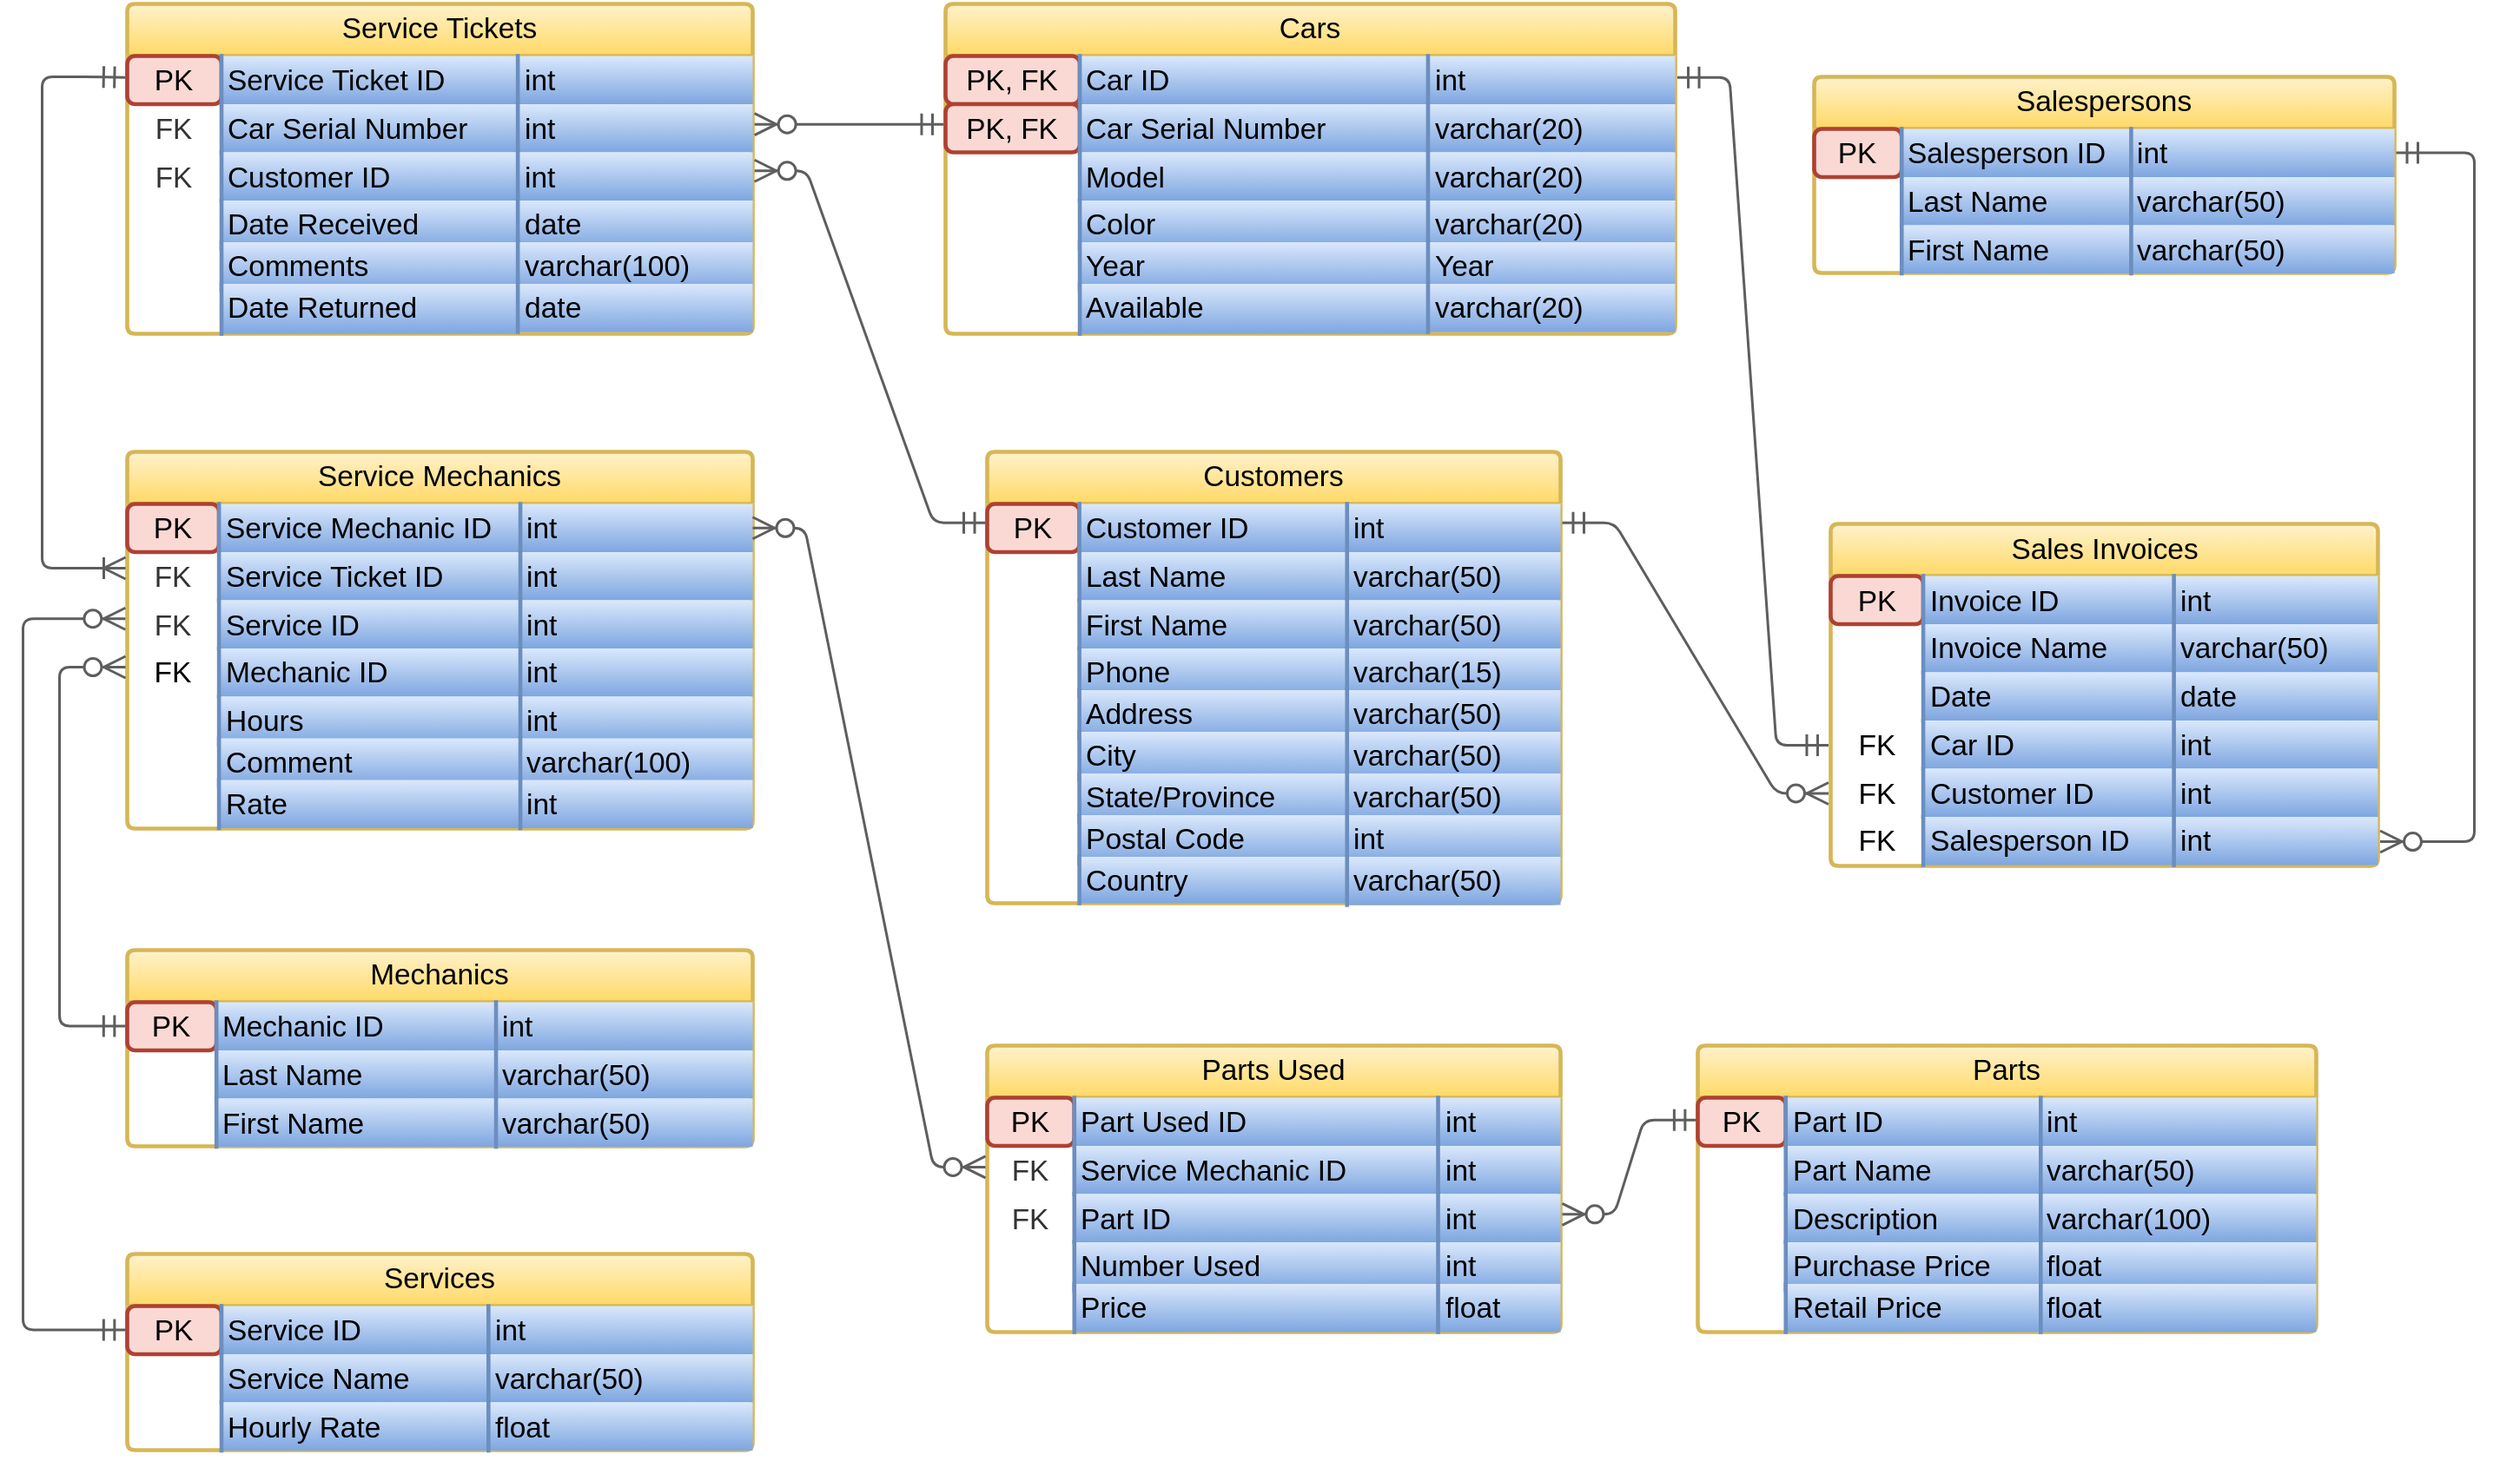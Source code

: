 <mxfile version="14.9.2" type="device"><diagram id="DKb1uXXWFaHTGSbYAAPm" name="Page-1"><mxGraphModel dx="1483" dy="781" grid="1" gridSize="10" guides="1" tooltips="1" connect="1" arrows="1" fold="1" page="1" pageScale="1" pageWidth="1100" pageHeight="850" math="0" shadow="0"><root><mxCell id="0"/><mxCell id="1" parent="0"/><mxCell id="eC7Y3PiNiT_tod_pmRge-1249" value="Salespersons" style="html=1;overflow=block;blockSpacing=1;whiteSpace=wrap;swimlane;resizeParent=1;resizeParentMax=0;resizeLast=0;collapsible=0;marginBottom=0;fontStyle=0;swimlaneFillColor=#ffffff;startSize=30;whiteSpace=wrap;fontSize=16.7;whiteSpace=wrap;spacing=0;strokeColor=#d6b656;strokeOpacity=100;rounded=1;absoluteArcSize=1;arcSize=9;strokeWidth=2.3;gradientColor=#ffd966;fillColor=#fff2cc;" parent="1" vertex="1"><mxGeometry x="1050" y="87" width="334" height="113" as="geometry"/></mxCell><mxCell id="eC7Y3PiNiT_tod_pmRge-1250" value="PK" style="strokeColor=#ae4132;part=1;resizeHeight=0;align=center;verticalAlign=top;spacingLeft=4;spacingRight=4;overflow=hidden;rotatable=0;points=[[0,0.5],[1,0.5]];portConstraint=eastwest;whiteSpace=wrap;swimlaneFillColor=#ffffff;whiteSpace=wrap;fontSize=16.7;fillColor=#fad9d5;strokeOpacity=100;whiteSpace=wrap;spacing=0;rounded=1;absoluteArcSize=1;arcSize=9;strokeWidth=2.3;" parent="eC7Y3PiNiT_tod_pmRge-1249" vertex="1"><mxGeometry y="30" width="50.369" height="27.75" as="geometry"/></mxCell><mxCell id="eC7Y3PiNiT_tod_pmRge-1251" value="Salesperson ID" style="shape=partialRectangle;top=0;right=0;bottom=0;part=1;resizeHeight=0;align=left;verticalAlign=top;spacingLeft=4;spacingRight=4;overflow=hidden;rotatable=0;points=[[0,0.5],[1,0.5]];portConstraint=eastwest;whiteSpace=wrap;swimlaneFillColor=#ffffff;whiteSpace=wrap;fontSize=16.7;fillColor=#dae8fc;strokeOpacity=100;whiteSpace=wrap;spacing=0;strokeColor=#6c8ebf;rounded=1;absoluteArcSize=1;arcSize=9;strokeWidth=2.3;gradientColor=#7ea6e0;" parent="eC7Y3PiNiT_tod_pmRge-1249" vertex="1"><mxGeometry x="50.369" y="30" width="132.088" height="27.75" as="geometry"/></mxCell><mxCell id="eC7Y3PiNiT_tod_pmRge-1252" value="int" style="shape=partialRectangle;top=0;right=0;bottom=0;part=1;resizeHeight=0;align=left;verticalAlign=top;spacingLeft=4;spacingRight=4;overflow=hidden;rotatable=0;points=[[0,0.5],[1,0.5]];portConstraint=eastwest;whiteSpace=wrap;swimlaneFillColor=#ffffff;whiteSpace=wrap;fontSize=16.7;fillColor=#dae8fc;strokeOpacity=100;whiteSpace=wrap;spacing=0;strokeColor=#6c8ebf;rounded=1;absoluteArcSize=1;arcSize=9;strokeWidth=2.3;gradientColor=#7ea6e0;" parent="eC7Y3PiNiT_tod_pmRge-1249" vertex="1"><mxGeometry x="182.457" y="30" width="151.543" height="27.75" as="geometry"/></mxCell><mxCell id="eC7Y3PiNiT_tod_pmRge-1253" value="" style="strokeColor=none;part=1;resizeHeight=0;align=center;verticalAlign=top;spacingLeft=4;spacingRight=4;overflow=hidden;rotatable=0;points=[[0,0.5],[1,0.5]];portConstraint=eastwest;whiteSpace=wrap;swimlaneFillColor=#ffffff;whiteSpace=wrap;fontSize=13;fillColor=none;strokeOpacity=100;whiteSpace=wrap;spacing=0;rounded=1;absoluteArcSize=1;arcSize=9;strokeWidth=2.3;" parent="eC7Y3PiNiT_tod_pmRge-1249" vertex="1"><mxGeometry y="57.75" width="50.369" height="27.75" as="geometry"/></mxCell><mxCell id="eC7Y3PiNiT_tod_pmRge-1254" value="Last Name" style="shape=partialRectangle;top=0;right=0;bottom=0;part=1;resizeHeight=0;align=left;verticalAlign=top;spacingLeft=4;spacingRight=4;overflow=hidden;rotatable=0;points=[[0,0.5],[1,0.5]];portConstraint=eastwest;whiteSpace=wrap;swimlaneFillColor=#ffffff;whiteSpace=wrap;fontSize=16.7;fillColor=#dae8fc;strokeOpacity=100;whiteSpace=wrap;spacing=0;strokeColor=#6c8ebf;rounded=1;absoluteArcSize=1;arcSize=9;strokeWidth=2.3;gradientColor=#7ea6e0;" parent="eC7Y3PiNiT_tod_pmRge-1249" vertex="1"><mxGeometry x="50.369" y="57.75" width="132.088" height="27.75" as="geometry"/></mxCell><mxCell id="eC7Y3PiNiT_tod_pmRge-1255" value="varchar(50)" style="shape=partialRectangle;top=0;right=0;bottom=0;part=1;resizeHeight=0;align=left;verticalAlign=top;spacingLeft=4;spacingRight=4;overflow=hidden;rotatable=0;points=[[0,0.5],[1,0.5]];portConstraint=eastwest;whiteSpace=wrap;swimlaneFillColor=#ffffff;whiteSpace=wrap;fontSize=16.7;fillColor=#dae8fc;strokeOpacity=100;whiteSpace=wrap;spacing=0;strokeColor=#6c8ebf;rounded=1;absoluteArcSize=1;arcSize=9;strokeWidth=2.3;gradientColor=#7ea6e0;" parent="eC7Y3PiNiT_tod_pmRge-1249" vertex="1"><mxGeometry x="182.457" y="57.75" width="151.543" height="27.75" as="geometry"/></mxCell><mxCell id="eC7Y3PiNiT_tod_pmRge-1256" value="" style="strokeColor=none;part=1;resizeHeight=0;align=center;verticalAlign=top;spacingLeft=4;spacingRight=4;overflow=hidden;rotatable=0;points=[[0,0.5],[1,0.5]];portConstraint=eastwest;whiteSpace=wrap;swimlaneFillColor=#ffffff;whiteSpace=wrap;fontSize=13;fillColor=none;strokeOpacity=100;whiteSpace=wrap;spacing=0;rounded=1;absoluteArcSize=1;arcSize=9;strokeWidth=2.3;" parent="eC7Y3PiNiT_tod_pmRge-1249" vertex="1"><mxGeometry y="85.5" width="50.369" height="27.75" as="geometry"/></mxCell><mxCell id="eC7Y3PiNiT_tod_pmRge-1257" value="First Name" style="shape=partialRectangle;top=0;right=0;bottom=0;part=1;resizeHeight=0;align=left;verticalAlign=top;spacingLeft=4;spacingRight=4;overflow=hidden;rotatable=0;points=[[0,0.5],[1,0.5]];portConstraint=eastwest;whiteSpace=wrap;swimlaneFillColor=#ffffff;whiteSpace=wrap;fontSize=16.7;fillColor=#dae8fc;strokeOpacity=100;whiteSpace=wrap;spacing=0;strokeColor=#6c8ebf;rounded=1;absoluteArcSize=1;arcSize=9;strokeWidth=2.3;gradientColor=#7ea6e0;" parent="eC7Y3PiNiT_tod_pmRge-1249" vertex="1"><mxGeometry x="50.369" y="85.5" width="132.088" height="27.75" as="geometry"/></mxCell><mxCell id="eC7Y3PiNiT_tod_pmRge-1258" value="varchar(50)" style="shape=partialRectangle;top=0;right=0;bottom=0;part=1;resizeHeight=0;align=left;verticalAlign=top;spacingLeft=4;spacingRight=4;overflow=hidden;rotatable=0;points=[[0,0.5],[1,0.5]];portConstraint=eastwest;whiteSpace=wrap;swimlaneFillColor=#ffffff;whiteSpace=wrap;fontSize=16.7;fillColor=#dae8fc;strokeOpacity=100;whiteSpace=wrap;spacing=0;strokeColor=#6c8ebf;rounded=1;absoluteArcSize=1;arcSize=9;strokeWidth=2.3;gradientColor=#7ea6e0;" parent="eC7Y3PiNiT_tod_pmRge-1249" vertex="1"><mxGeometry x="182.457" y="85.5" width="151.543" height="27.75" as="geometry"/></mxCell><mxCell id="eC7Y3PiNiT_tod_pmRge-1259" value="Mechanics" style="html=1;overflow=block;blockSpacing=1;whiteSpace=wrap;swimlane;resizeParent=1;resizeParentMax=0;resizeLast=0;collapsible=0;marginBottom=0;fontStyle=0;swimlaneFillColor=#ffffff;startSize=30;whiteSpace=wrap;fontSize=16.7;whiteSpace=wrap;spacing=0;strokeColor=#d6b656;strokeOpacity=100;rounded=1;absoluteArcSize=1;arcSize=9;strokeWidth=2.3;gradientColor=#ffd966;fillColor=#fff2cc;" parent="1" vertex="1"><mxGeometry x="79" y="590" width="360" height="113" as="geometry"/></mxCell><mxCell id="eC7Y3PiNiT_tod_pmRge-1260" value="PK" style="strokeColor=#ae4132;part=1;resizeHeight=0;align=center;verticalAlign=top;spacingLeft=4;spacingRight=4;overflow=hidden;rotatable=0;points=[[0,0.5],[1,0.5]];portConstraint=eastwest;whiteSpace=wrap;swimlaneFillColor=#ffffff;whiteSpace=wrap;fontSize=16.7;fillColor=#fad9d5;strokeOpacity=100;whiteSpace=wrap;spacing=0;rounded=1;absoluteArcSize=1;arcSize=9;strokeWidth=2.3;" parent="eC7Y3PiNiT_tod_pmRge-1259" vertex="1"><mxGeometry y="30" width="51.346" height="27.75" as="geometry"/></mxCell><mxCell id="eC7Y3PiNiT_tod_pmRge-1261" value="Mechanic ID" style="shape=partialRectangle;top=0;right=0;bottom=0;part=1;resizeHeight=0;align=left;verticalAlign=top;spacingLeft=4;spacingRight=4;overflow=hidden;rotatable=0;points=[[0,0.5],[1,0.5]];portConstraint=eastwest;whiteSpace=wrap;swimlaneFillColor=#ffffff;whiteSpace=wrap;fontSize=16.7;fillColor=#dae8fc;strokeOpacity=100;whiteSpace=wrap;spacing=0;strokeColor=#6c8ebf;rounded=1;absoluteArcSize=1;arcSize=9;strokeWidth=2.3;gradientColor=#7ea6e0;" parent="eC7Y3PiNiT_tod_pmRge-1259" vertex="1"><mxGeometry x="51.346" y="30" width="160.92" height="27.75" as="geometry"/></mxCell><mxCell id="eC7Y3PiNiT_tod_pmRge-1262" value="int" style="shape=partialRectangle;top=0;right=0;bottom=0;part=1;resizeHeight=0;align=left;verticalAlign=top;spacingLeft=4;spacingRight=4;overflow=hidden;rotatable=0;points=[[0,0.5],[1,0.5]];portConstraint=eastwest;whiteSpace=wrap;swimlaneFillColor=#ffffff;whiteSpace=wrap;fontSize=16.7;fillColor=#dae8fc;strokeOpacity=100;whiteSpace=wrap;spacing=0;strokeColor=#6c8ebf;rounded=1;absoluteArcSize=1;arcSize=9;strokeWidth=2.3;gradientColor=#7ea6e0;" parent="eC7Y3PiNiT_tod_pmRge-1259" vertex="1"><mxGeometry x="212.265" y="30" width="147.735" height="27.75" as="geometry"/></mxCell><mxCell id="eC7Y3PiNiT_tod_pmRge-1263" value="" style="strokeColor=none;part=1;resizeHeight=0;align=center;verticalAlign=top;spacingLeft=4;spacingRight=4;overflow=hidden;rotatable=0;points=[[0,0.5],[1,0.5]];portConstraint=eastwest;whiteSpace=wrap;swimlaneFillColor=#ffffff;whiteSpace=wrap;fontSize=13;fillColor=none;strokeOpacity=100;whiteSpace=wrap;spacing=0;rounded=1;absoluteArcSize=1;arcSize=9;strokeWidth=2.3;" parent="eC7Y3PiNiT_tod_pmRge-1259" vertex="1"><mxGeometry y="57.75" width="51.346" height="27.75" as="geometry"/></mxCell><mxCell id="eC7Y3PiNiT_tod_pmRge-1264" value="Last Name" style="shape=partialRectangle;top=0;right=0;bottom=0;part=1;resizeHeight=0;align=left;verticalAlign=top;spacingLeft=4;spacingRight=4;overflow=hidden;rotatable=0;points=[[0,0.5],[1,0.5]];portConstraint=eastwest;whiteSpace=wrap;swimlaneFillColor=#ffffff;whiteSpace=wrap;fontSize=16.7;fillColor=#dae8fc;strokeOpacity=100;whiteSpace=wrap;spacing=0;strokeColor=#6c8ebf;rounded=1;absoluteArcSize=1;arcSize=9;strokeWidth=2.3;gradientColor=#7ea6e0;" parent="eC7Y3PiNiT_tod_pmRge-1259" vertex="1"><mxGeometry x="51.346" y="57.75" width="160.92" height="27.75" as="geometry"/></mxCell><mxCell id="eC7Y3PiNiT_tod_pmRge-1265" value="varchar(50)" style="shape=partialRectangle;top=0;right=0;bottom=0;part=1;resizeHeight=0;align=left;verticalAlign=top;spacingLeft=4;spacingRight=4;overflow=hidden;rotatable=0;points=[[0,0.5],[1,0.5]];portConstraint=eastwest;whiteSpace=wrap;swimlaneFillColor=#ffffff;whiteSpace=wrap;fontSize=16.7;fillColor=#dae8fc;strokeOpacity=100;whiteSpace=wrap;spacing=0;strokeColor=#6c8ebf;rounded=1;absoluteArcSize=1;arcSize=9;strokeWidth=2.3;gradientColor=#7ea6e0;" parent="eC7Y3PiNiT_tod_pmRge-1259" vertex="1"><mxGeometry x="212.265" y="57.75" width="147.735" height="27.75" as="geometry"/></mxCell><mxCell id="eC7Y3PiNiT_tod_pmRge-1266" value="" style="strokeColor=none;part=1;resizeHeight=0;align=center;verticalAlign=top;spacingLeft=4;spacingRight=4;overflow=hidden;rotatable=0;points=[[0,0.5],[1,0.5]];portConstraint=eastwest;whiteSpace=wrap;swimlaneFillColor=#ffffff;whiteSpace=wrap;fontSize=13;fillColor=none;strokeOpacity=100;whiteSpace=wrap;spacing=0;rounded=1;absoluteArcSize=1;arcSize=9;strokeWidth=2.3;" parent="eC7Y3PiNiT_tod_pmRge-1259" vertex="1"><mxGeometry y="85.5" width="51.346" height="27.75" as="geometry"/></mxCell><mxCell id="eC7Y3PiNiT_tod_pmRge-1267" value="First Name" style="shape=partialRectangle;top=0;right=0;bottom=0;part=1;resizeHeight=0;align=left;verticalAlign=top;spacingLeft=4;spacingRight=4;overflow=hidden;rotatable=0;points=[[0,0.5],[1,0.5]];portConstraint=eastwest;whiteSpace=wrap;swimlaneFillColor=#ffffff;whiteSpace=wrap;fontSize=16.7;fillColor=#dae8fc;strokeOpacity=100;whiteSpace=wrap;spacing=0;strokeColor=#6c8ebf;rounded=1;absoluteArcSize=1;arcSize=9;strokeWidth=2.3;gradientColor=#7ea6e0;" parent="eC7Y3PiNiT_tod_pmRge-1259" vertex="1"><mxGeometry x="51.346" y="85.5" width="160.92" height="27.75" as="geometry"/></mxCell><mxCell id="eC7Y3PiNiT_tod_pmRge-1268" value="varchar(50)" style="shape=partialRectangle;top=0;right=0;bottom=0;part=1;resizeHeight=0;align=left;verticalAlign=top;spacingLeft=4;spacingRight=4;overflow=hidden;rotatable=0;points=[[0,0.5],[1,0.5]];portConstraint=eastwest;whiteSpace=wrap;swimlaneFillColor=#ffffff;whiteSpace=wrap;fontSize=16.7;fillColor=#dae8fc;strokeOpacity=100;whiteSpace=wrap;spacing=0;strokeColor=#6c8ebf;rounded=1;absoluteArcSize=1;arcSize=9;strokeWidth=2.3;gradientColor=#7ea6e0;" parent="eC7Y3PiNiT_tod_pmRge-1259" vertex="1"><mxGeometry x="212.265" y="85.5" width="147.735" height="27.75" as="geometry"/></mxCell><mxCell id="eC7Y3PiNiT_tod_pmRge-1269" value="Service Mechanics" style="html=1;overflow=block;blockSpacing=1;whiteSpace=wrap;swimlane;resizeParent=1;resizeParentMax=0;resizeLast=0;collapsible=0;marginBottom=0;fontStyle=0;swimlaneFillColor=#ffffff;startSize=30;whiteSpace=wrap;fontSize=16.7;whiteSpace=wrap;spacing=0;strokeColor=#d6b656;strokeOpacity=100;rounded=1;absoluteArcSize=1;arcSize=9;strokeWidth=2.3;gradientColor=#ffd966;fillColor=#fff2cc;" parent="1" vertex="1"><mxGeometry x="79" y="303" width="360" height="217" as="geometry"/></mxCell><mxCell id="eC7Y3PiNiT_tod_pmRge-1270" value="PK" style="strokeColor=#ae4132;part=1;resizeHeight=0;align=center;verticalAlign=top;spacingLeft=4;spacingRight=4;overflow=hidden;rotatable=0;points=[[0,0.5],[1,0.5]];portConstraint=eastwest;whiteSpace=wrap;swimlaneFillColor=#ffffff;whiteSpace=wrap;fontSize=16.7;fillColor=#fad9d5;strokeOpacity=100;whiteSpace=wrap;spacing=0;rounded=1;absoluteArcSize=1;arcSize=9;strokeWidth=2.3;" parent="eC7Y3PiNiT_tod_pmRge-1269" vertex="1"><mxGeometry y="30" width="52.798" height="27.75" as="geometry"/></mxCell><mxCell id="eC7Y3PiNiT_tod_pmRge-1271" value="Service Mechanic ID" style="shape=partialRectangle;top=0;right=0;bottom=0;part=1;resizeHeight=0;align=left;verticalAlign=top;spacingLeft=4;spacingRight=4;overflow=hidden;rotatable=0;points=[[0,0.5],[1,0.5]];portConstraint=eastwest;whiteSpace=wrap;swimlaneFillColor=#ffffff;whiteSpace=wrap;fontSize=16.7;fillColor=#dae8fc;strokeOpacity=100;whiteSpace=wrap;spacing=0;strokeColor=#6c8ebf;rounded=1;absoluteArcSize=1;arcSize=9;strokeWidth=2.3;gradientColor=#7ea6e0;" parent="eC7Y3PiNiT_tod_pmRge-1269" vertex="1"><mxGeometry x="52.798" y="30" width="173.468" height="27.75" as="geometry"/></mxCell><mxCell id="eC7Y3PiNiT_tod_pmRge-1272" value="int" style="shape=partialRectangle;top=0;right=0;bottom=0;part=1;resizeHeight=0;align=left;verticalAlign=top;spacingLeft=4;spacingRight=4;overflow=hidden;rotatable=0;points=[[0,0.5],[1,0.5]];portConstraint=eastwest;whiteSpace=wrap;swimlaneFillColor=#ffffff;whiteSpace=wrap;fontSize=16.7;fillColor=#dae8fc;strokeOpacity=100;whiteSpace=wrap;spacing=0;strokeColor=#6c8ebf;rounded=1;absoluteArcSize=1;arcSize=9;strokeWidth=2.3;gradientColor=#7ea6e0;" parent="eC7Y3PiNiT_tod_pmRge-1269" vertex="1"><mxGeometry x="226.266" y="30" width="133.734" height="27.75" as="geometry"/></mxCell><mxCell id="eC7Y3PiNiT_tod_pmRge-1273" value="FK" style="strokeColor=none;part=1;resizeHeight=0;align=center;verticalAlign=top;spacingLeft=4;spacingRight=4;overflow=hidden;rotatable=0;points=[[0,0.5],[1,0.5]];portConstraint=eastwest;whiteSpace=wrap;swimlaneFillColor=#ffffff;whiteSpace=wrap;fontSize=16.7;fontColor=#333333;fillColor=none;strokeOpacity=100;whiteSpace=wrap;spacing=0;rounded=1;absoluteArcSize=1;arcSize=9;strokeWidth=2.3;" parent="eC7Y3PiNiT_tod_pmRge-1269" vertex="1"><mxGeometry y="57.75" width="52.798" height="27.75" as="geometry"/></mxCell><mxCell id="eC7Y3PiNiT_tod_pmRge-1274" value="Service Ticket ID" style="shape=partialRectangle;top=0;right=0;bottom=0;part=1;resizeHeight=0;align=left;verticalAlign=top;spacingLeft=4;spacingRight=4;overflow=hidden;rotatable=0;points=[[0,0.5],[1,0.5]];portConstraint=eastwest;whiteSpace=wrap;swimlaneFillColor=#ffffff;whiteSpace=wrap;fontSize=16.7;fillColor=#dae8fc;strokeOpacity=100;whiteSpace=wrap;spacing=0;strokeColor=#6c8ebf;rounded=1;absoluteArcSize=1;arcSize=9;strokeWidth=2.3;gradientColor=#7ea6e0;" parent="eC7Y3PiNiT_tod_pmRge-1269" vertex="1"><mxGeometry x="52.798" y="57.75" width="173.468" height="27.75" as="geometry"/></mxCell><mxCell id="eC7Y3PiNiT_tod_pmRge-1275" value="int" style="shape=partialRectangle;top=0;right=0;bottom=0;part=1;resizeHeight=0;align=left;verticalAlign=top;spacingLeft=4;spacingRight=4;overflow=hidden;rotatable=0;points=[[0,0.5],[1,0.5]];portConstraint=eastwest;whiteSpace=wrap;swimlaneFillColor=#ffffff;whiteSpace=wrap;fontSize=16.7;fillColor=#dae8fc;strokeOpacity=100;whiteSpace=wrap;spacing=0;strokeColor=#6c8ebf;rounded=1;absoluteArcSize=1;arcSize=9;strokeWidth=2.3;gradientColor=#7ea6e0;" parent="eC7Y3PiNiT_tod_pmRge-1269" vertex="1"><mxGeometry x="226.266" y="57.75" width="133.734" height="27.75" as="geometry"/></mxCell><mxCell id="eC7Y3PiNiT_tod_pmRge-1276" value="FK" style="strokeColor=none;part=1;resizeHeight=0;align=center;verticalAlign=top;spacingLeft=4;spacingRight=4;overflow=hidden;rotatable=0;points=[[0,0.5],[1,0.5]];portConstraint=eastwest;whiteSpace=wrap;swimlaneFillColor=#ffffff;whiteSpace=wrap;fontSize=16.7;fontColor=#333333;fillColor=none;strokeOpacity=100;whiteSpace=wrap;spacing=0;rounded=1;absoluteArcSize=1;arcSize=9;strokeWidth=2.3;" parent="eC7Y3PiNiT_tod_pmRge-1269" vertex="1"><mxGeometry y="85.5" width="52.798" height="27.75" as="geometry"/></mxCell><mxCell id="eC7Y3PiNiT_tod_pmRge-1277" value="Service ID" style="shape=partialRectangle;top=0;right=0;bottom=0;part=1;resizeHeight=0;align=left;verticalAlign=top;spacingLeft=4;spacingRight=4;overflow=hidden;rotatable=0;points=[[0,0.5],[1,0.5]];portConstraint=eastwest;whiteSpace=wrap;swimlaneFillColor=#ffffff;whiteSpace=wrap;fontSize=16.7;fillColor=#dae8fc;strokeOpacity=100;whiteSpace=wrap;spacing=0;strokeColor=#6c8ebf;rounded=1;absoluteArcSize=1;arcSize=9;strokeWidth=2.3;gradientColor=#7ea6e0;" parent="eC7Y3PiNiT_tod_pmRge-1269" vertex="1"><mxGeometry x="52.798" y="85.5" width="173.468" height="27.75" as="geometry"/></mxCell><mxCell id="eC7Y3PiNiT_tod_pmRge-1278" value="int" style="shape=partialRectangle;top=0;right=0;bottom=0;part=1;resizeHeight=0;align=left;verticalAlign=top;spacingLeft=4;spacingRight=4;overflow=hidden;rotatable=0;points=[[0,0.5],[1,0.5]];portConstraint=eastwest;whiteSpace=wrap;swimlaneFillColor=#ffffff;whiteSpace=wrap;fontSize=16.7;fillColor=#dae8fc;strokeOpacity=100;whiteSpace=wrap;spacing=0;strokeColor=#6c8ebf;rounded=1;absoluteArcSize=1;arcSize=9;strokeWidth=2.3;gradientColor=#7ea6e0;" parent="eC7Y3PiNiT_tod_pmRge-1269" vertex="1"><mxGeometry x="226.266" y="85.5" width="133.734" height="27.75" as="geometry"/></mxCell><mxCell id="eC7Y3PiNiT_tod_pmRge-1279" value="FK" style="strokeColor=none;part=1;resizeHeight=0;align=center;verticalAlign=top;spacingLeft=4;spacingRight=4;overflow=hidden;rotatable=0;points=[[0,0.5],[1,0.5]];portConstraint=eastwest;whiteSpace=wrap;swimlaneFillColor=#ffffff;whiteSpace=wrap;fontSize=16.8;fillColor=none;strokeOpacity=100;whiteSpace=wrap;spacing=0;rounded=1;absoluteArcSize=1;arcSize=9;strokeWidth=2.3;" parent="eC7Y3PiNiT_tod_pmRge-1269" vertex="1"><mxGeometry y="113.25" width="52.798" height="27.75" as="geometry"/></mxCell><mxCell id="eC7Y3PiNiT_tod_pmRge-1280" value="Mechanic ID" style="shape=partialRectangle;top=0;right=0;bottom=0;part=1;resizeHeight=0;align=left;verticalAlign=top;spacingLeft=4;spacingRight=4;overflow=hidden;rotatable=0;points=[[0,0.5],[1,0.5]];portConstraint=eastwest;whiteSpace=wrap;swimlaneFillColor=#ffffff;whiteSpace=wrap;fontSize=16.8;fillColor=#dae8fc;strokeOpacity=100;whiteSpace=wrap;spacing=0;strokeColor=#6c8ebf;rounded=1;absoluteArcSize=1;arcSize=9;strokeWidth=2.3;gradientColor=#7ea6e0;" parent="eC7Y3PiNiT_tod_pmRge-1269" vertex="1"><mxGeometry x="52.798" y="113.25" width="173.468" height="27.75" as="geometry"/></mxCell><mxCell id="eC7Y3PiNiT_tod_pmRge-1281" value="int" style="shape=partialRectangle;top=0;right=0;bottom=0;part=1;resizeHeight=0;align=left;verticalAlign=top;spacingLeft=4;spacingRight=4;overflow=hidden;rotatable=0;points=[[0,0.5],[1,0.5]];portConstraint=eastwest;whiteSpace=wrap;swimlaneFillColor=#ffffff;whiteSpace=wrap;fontSize=16.7;fillColor=#dae8fc;strokeOpacity=100;whiteSpace=wrap;spacing=0;strokeColor=#6c8ebf;rounded=1;absoluteArcSize=1;arcSize=9;strokeWidth=2.3;gradientColor=#7ea6e0;" parent="eC7Y3PiNiT_tod_pmRge-1269" vertex="1"><mxGeometry x="226.266" y="113.25" width="133.734" height="27.75" as="geometry"/></mxCell><mxCell id="eC7Y3PiNiT_tod_pmRge-1282" value="" style="strokeColor=none;part=1;resizeHeight=0;align=center;verticalAlign=top;spacingLeft=4;spacingRight=4;overflow=hidden;rotatable=0;points=[[0,0.5],[1,0.5]];portConstraint=eastwest;whiteSpace=wrap;swimlaneFillColor=#ffffff;whiteSpace=wrap;fontSize=13;fillColor=none;strokeOpacity=100;whiteSpace=wrap;spacing=0;rounded=1;absoluteArcSize=1;arcSize=9;strokeWidth=2.3;" parent="eC7Y3PiNiT_tod_pmRge-1269" vertex="1"><mxGeometry y="141" width="52.798" height="24" as="geometry"/></mxCell><mxCell id="eC7Y3PiNiT_tod_pmRge-1283" value="Hours" style="shape=partialRectangle;top=0;right=0;bottom=0;part=1;resizeHeight=0;align=left;verticalAlign=top;spacingLeft=4;spacingRight=4;overflow=hidden;rotatable=0;points=[[0,0.5],[1,0.5]];portConstraint=eastwest;whiteSpace=wrap;swimlaneFillColor=#ffffff;whiteSpace=wrap;fontSize=16.8;fillColor=#dae8fc;strokeOpacity=100;whiteSpace=wrap;spacing=0;strokeColor=#6c8ebf;rounded=1;absoluteArcSize=1;arcSize=9;strokeWidth=2.3;gradientColor=#7ea6e0;" parent="eC7Y3PiNiT_tod_pmRge-1269" vertex="1"><mxGeometry x="52.798" y="141" width="173.468" height="27.75" as="geometry"/></mxCell><mxCell id="eC7Y3PiNiT_tod_pmRge-1284" value="int" style="shape=partialRectangle;top=0;right=0;bottom=0;part=1;resizeHeight=0;align=left;verticalAlign=top;spacingLeft=4;spacingRight=4;overflow=hidden;rotatable=0;points=[[0,0.5],[1,0.5]];portConstraint=eastwest;whiteSpace=wrap;swimlaneFillColor=#ffffff;whiteSpace=wrap;fontSize=16.7;fillColor=#dae8fc;strokeOpacity=100;whiteSpace=wrap;spacing=0;strokeColor=#6c8ebf;rounded=1;absoluteArcSize=1;arcSize=9;strokeWidth=2.3;gradientColor=#7ea6e0;" parent="eC7Y3PiNiT_tod_pmRge-1269" vertex="1"><mxGeometry x="226.266" y="141" width="133.734" height="27.75" as="geometry"/></mxCell><mxCell id="eC7Y3PiNiT_tod_pmRge-1285" value="" style="strokeColor=none;part=1;resizeHeight=0;align=center;verticalAlign=top;spacingLeft=4;spacingRight=4;overflow=hidden;rotatable=0;points=[[0,0.5],[1,0.5]];portConstraint=eastwest;whiteSpace=wrap;swimlaneFillColor=#ffffff;whiteSpace=wrap;fontSize=13;fillColor=none;strokeOpacity=100;whiteSpace=wrap;spacing=0;rounded=1;absoluteArcSize=1;arcSize=9;strokeWidth=2.3;" parent="eC7Y3PiNiT_tod_pmRge-1269" vertex="1"><mxGeometry y="165" width="52.798" height="24" as="geometry"/></mxCell><mxCell id="eC7Y3PiNiT_tod_pmRge-1286" value="Comment" style="shape=partialRectangle;top=0;right=0;bottom=0;part=1;resizeHeight=0;align=left;verticalAlign=top;spacingLeft=4;spacingRight=4;overflow=hidden;rotatable=0;points=[[0,0.5],[1,0.5]];portConstraint=eastwest;whiteSpace=wrap;swimlaneFillColor=#ffffff;whiteSpace=wrap;fontSize=16.8;fillColor=#dae8fc;strokeOpacity=100;whiteSpace=wrap;spacing=0;strokeColor=#6c8ebf;rounded=1;absoluteArcSize=1;arcSize=9;strokeWidth=2.3;gradientColor=#7ea6e0;" parent="eC7Y3PiNiT_tod_pmRge-1269" vertex="1"><mxGeometry x="52.798" y="165" width="173.468" height="27.75" as="geometry"/></mxCell><mxCell id="eC7Y3PiNiT_tod_pmRge-1287" value="varchar(100)" style="shape=partialRectangle;top=0;right=0;bottom=0;part=1;resizeHeight=0;align=left;verticalAlign=top;spacingLeft=4;spacingRight=4;overflow=hidden;rotatable=0;points=[[0,0.5],[1,0.5]];portConstraint=eastwest;whiteSpace=wrap;swimlaneFillColor=#ffffff;whiteSpace=wrap;fontSize=16.7;fillColor=#dae8fc;strokeOpacity=100;whiteSpace=wrap;spacing=0;strokeColor=#6c8ebf;rounded=1;absoluteArcSize=1;arcSize=9;strokeWidth=2.3;gradientColor=#7ea6e0;" parent="eC7Y3PiNiT_tod_pmRge-1269" vertex="1"><mxGeometry x="226.266" y="165" width="133.734" height="27.75" as="geometry"/></mxCell><mxCell id="eC7Y3PiNiT_tod_pmRge-1288" value="" style="strokeColor=none;part=1;resizeHeight=0;align=center;verticalAlign=top;spacingLeft=4;spacingRight=4;overflow=hidden;rotatable=0;points=[[0,0.5],[1,0.5]];portConstraint=eastwest;whiteSpace=wrap;swimlaneFillColor=#ffffff;whiteSpace=wrap;fontSize=13;fillColor=none;strokeOpacity=100;whiteSpace=wrap;spacing=0;rounded=1;absoluteArcSize=1;arcSize=9;strokeWidth=2.3;" parent="eC7Y3PiNiT_tod_pmRge-1269" vertex="1"><mxGeometry y="189" width="52.798" height="24" as="geometry"/></mxCell><mxCell id="eC7Y3PiNiT_tod_pmRge-1289" value="Rate" style="shape=partialRectangle;top=0;right=0;bottom=0;part=1;resizeHeight=0;align=left;verticalAlign=top;spacingLeft=4;spacingRight=4;overflow=hidden;rotatable=0;points=[[0,0.5],[1,0.5]];portConstraint=eastwest;whiteSpace=wrap;swimlaneFillColor=#ffffff;whiteSpace=wrap;fontSize=16.8;fillColor=#dae8fc;strokeOpacity=100;whiteSpace=wrap;spacing=0;strokeColor=#6c8ebf;rounded=1;absoluteArcSize=1;arcSize=9;strokeWidth=2.3;gradientColor=#7ea6e0;" parent="eC7Y3PiNiT_tod_pmRge-1269" vertex="1"><mxGeometry x="52.798" y="189" width="173.468" height="27.75" as="geometry"/></mxCell><mxCell id="eC7Y3PiNiT_tod_pmRge-1290" value="int" style="shape=partialRectangle;top=0;right=0;bottom=0;part=1;resizeHeight=0;align=left;verticalAlign=top;spacingLeft=4;spacingRight=4;overflow=hidden;rotatable=0;points=[[0,0.5],[1,0.5]];portConstraint=eastwest;whiteSpace=wrap;swimlaneFillColor=#ffffff;whiteSpace=wrap;fontSize=16.7;fillColor=#dae8fc;strokeOpacity=100;whiteSpace=wrap;spacing=0;strokeColor=#6c8ebf;rounded=1;absoluteArcSize=1;arcSize=9;strokeWidth=2.3;gradientColor=#7ea6e0;" parent="eC7Y3PiNiT_tod_pmRge-1269" vertex="1"><mxGeometry x="226.266" y="189" width="133.734" height="27.75" as="geometry"/></mxCell><mxCell id="eC7Y3PiNiT_tod_pmRge-1291" value="Sales Invoices" style="html=1;overflow=block;blockSpacing=1;whiteSpace=wrap;swimlane;resizeParent=1;resizeParentMax=0;resizeLast=0;collapsible=0;marginBottom=0;fontStyle=0;swimlaneFillColor=#ffffff;startSize=30;whiteSpace=wrap;fontSize=16.7;whiteSpace=wrap;spacing=0;strokeColor=#d6b656;strokeOpacity=100;rounded=1;absoluteArcSize=1;arcSize=9;strokeWidth=2.3;gradientColor=#ffd966;fillColor=#fff2cc;" parent="1" vertex="1"><mxGeometry x="1059.5" y="344.5" width="315" height="197" as="geometry"/></mxCell><mxCell id="eC7Y3PiNiT_tod_pmRge-1292" value="PK" style="strokeColor=#ae4132;part=1;resizeHeight=0;align=center;verticalAlign=top;spacingLeft=4;spacingRight=4;overflow=hidden;rotatable=0;points=[[0,0.5],[1,0.5]];portConstraint=eastwest;whiteSpace=wrap;swimlaneFillColor=#ffffff;whiteSpace=wrap;fontSize=16.7;fillColor=#fad9d5;strokeOpacity=100;whiteSpace=wrap;spacing=0;rounded=1;absoluteArcSize=1;arcSize=9;strokeWidth=2.3;" parent="eC7Y3PiNiT_tod_pmRge-1291" vertex="1"><mxGeometry y="30" width="53.274" height="27.75" as="geometry"/></mxCell><mxCell id="eC7Y3PiNiT_tod_pmRge-1293" value="Invoice ID" style="shape=partialRectangle;top=0;right=0;bottom=0;part=1;resizeHeight=0;align=left;verticalAlign=top;spacingLeft=4;spacingRight=4;overflow=hidden;rotatable=0;points=[[0,0.5],[1,0.5]];portConstraint=eastwest;whiteSpace=wrap;swimlaneFillColor=#ffffff;whiteSpace=wrap;fontSize=16.7;fillColor=#dae8fc;strokeOpacity=100;whiteSpace=wrap;spacing=0;strokeColor=#6c8ebf;rounded=1;absoluteArcSize=1;arcSize=9;strokeWidth=2.3;gradientColor=#7ea6e0;" parent="eC7Y3PiNiT_tod_pmRge-1291" vertex="1"><mxGeometry x="53.274" y="30" width="144.287" height="27.75" as="geometry"/></mxCell><mxCell id="eC7Y3PiNiT_tod_pmRge-1294" value="int" style="shape=partialRectangle;top=0;right=0;bottom=0;part=1;resizeHeight=0;align=left;verticalAlign=top;spacingLeft=4;spacingRight=4;overflow=hidden;rotatable=0;points=[[0,0.5],[1,0.5]];portConstraint=eastwest;whiteSpace=wrap;swimlaneFillColor=#ffffff;whiteSpace=wrap;fontSize=16.7;fillColor=#dae8fc;strokeOpacity=100;whiteSpace=wrap;spacing=0;strokeColor=#6c8ebf;rounded=1;absoluteArcSize=1;arcSize=9;strokeWidth=2.3;gradientColor=#7ea6e0;" parent="eC7Y3PiNiT_tod_pmRge-1291" vertex="1"><mxGeometry x="197.56" y="30" width="117.44" height="27.75" as="geometry"/></mxCell><mxCell id="eC7Y3PiNiT_tod_pmRge-1295" value="" style="strokeColor=none;part=1;resizeHeight=0;align=center;verticalAlign=top;spacingLeft=4;spacingRight=4;overflow=hidden;rotatable=0;points=[[0,0.5],[1,0.5]];portConstraint=eastwest;whiteSpace=wrap;swimlaneFillColor=#ffffff;whiteSpace=wrap;fontSize=13;fillColor=none;strokeOpacity=100;whiteSpace=wrap;spacing=0;rounded=1;absoluteArcSize=1;arcSize=9;strokeWidth=2.3;" parent="eC7Y3PiNiT_tod_pmRge-1291" vertex="1"><mxGeometry y="57.75" width="53.274" height="27.75" as="geometry"/></mxCell><mxCell id="eC7Y3PiNiT_tod_pmRge-1296" value="Invoice Name" style="shape=partialRectangle;top=0;right=0;bottom=0;part=1;resizeHeight=0;align=left;verticalAlign=top;spacingLeft=4;spacingRight=4;overflow=hidden;rotatable=0;points=[[0,0.5],[1,0.5]];portConstraint=eastwest;whiteSpace=wrap;swimlaneFillColor=#ffffff;whiteSpace=wrap;fontSize=16.7;fillColor=#dae8fc;strokeOpacity=100;whiteSpace=wrap;spacing=0;strokeColor=#6c8ebf;rounded=1;absoluteArcSize=1;arcSize=9;strokeWidth=2.3;gradientColor=#7ea6e0;" parent="eC7Y3PiNiT_tod_pmRge-1291" vertex="1"><mxGeometry x="53.274" y="57.75" width="144.287" height="27.75" as="geometry"/></mxCell><mxCell id="eC7Y3PiNiT_tod_pmRge-1297" value="varchar(50)" style="shape=partialRectangle;top=0;right=0;bottom=0;part=1;resizeHeight=0;align=left;verticalAlign=top;spacingLeft=4;spacingRight=4;overflow=hidden;rotatable=0;points=[[0,0.5],[1,0.5]];portConstraint=eastwest;whiteSpace=wrap;swimlaneFillColor=#ffffff;whiteSpace=wrap;fontSize=16.7;fillColor=#dae8fc;strokeOpacity=100;whiteSpace=wrap;spacing=0;strokeColor=#6c8ebf;rounded=1;absoluteArcSize=1;arcSize=9;strokeWidth=2.3;gradientColor=#7ea6e0;" parent="eC7Y3PiNiT_tod_pmRge-1291" vertex="1"><mxGeometry x="197.56" y="57.75" width="117.44" height="27.75" as="geometry"/></mxCell><mxCell id="eC7Y3PiNiT_tod_pmRge-1298" value="" style="strokeColor=none;part=1;resizeHeight=0;align=center;verticalAlign=top;spacingLeft=4;spacingRight=4;overflow=hidden;rotatable=0;points=[[0,0.5],[1,0.5]];portConstraint=eastwest;whiteSpace=wrap;swimlaneFillColor=#ffffff;whiteSpace=wrap;fontSize=13;fillColor=none;strokeOpacity=100;whiteSpace=wrap;spacing=0;rounded=1;absoluteArcSize=1;arcSize=9;strokeWidth=2.3;" parent="eC7Y3PiNiT_tod_pmRge-1291" vertex="1"><mxGeometry y="85.5" width="53.274" height="27.75" as="geometry"/></mxCell><mxCell id="eC7Y3PiNiT_tod_pmRge-1299" value="Date" style="shape=partialRectangle;top=0;right=0;bottom=0;part=1;resizeHeight=0;align=left;verticalAlign=top;spacingLeft=4;spacingRight=4;overflow=hidden;rotatable=0;points=[[0,0.5],[1,0.5]];portConstraint=eastwest;whiteSpace=wrap;swimlaneFillColor=#ffffff;whiteSpace=wrap;fontSize=16.7;fillColor=#dae8fc;strokeOpacity=100;whiteSpace=wrap;spacing=0;strokeColor=#6c8ebf;rounded=1;absoluteArcSize=1;arcSize=9;strokeWidth=2.3;gradientColor=#7ea6e0;" parent="eC7Y3PiNiT_tod_pmRge-1291" vertex="1"><mxGeometry x="53.274" y="85.5" width="144.287" height="27.75" as="geometry"/></mxCell><mxCell id="eC7Y3PiNiT_tod_pmRge-1300" value="date" style="shape=partialRectangle;top=0;right=0;bottom=0;part=1;resizeHeight=0;align=left;verticalAlign=top;spacingLeft=4;spacingRight=4;overflow=hidden;rotatable=0;points=[[0,0.5],[1,0.5]];portConstraint=eastwest;whiteSpace=wrap;swimlaneFillColor=#ffffff;whiteSpace=wrap;fontSize=16.7;fillColor=#dae8fc;strokeOpacity=100;whiteSpace=wrap;spacing=0;strokeColor=#6c8ebf;rounded=1;absoluteArcSize=1;arcSize=9;strokeWidth=2.3;gradientColor=#7ea6e0;" parent="eC7Y3PiNiT_tod_pmRge-1291" vertex="1"><mxGeometry x="197.56" y="85.5" width="117.44" height="27.75" as="geometry"/></mxCell><mxCell id="eC7Y3PiNiT_tod_pmRge-1301" value="FK" style="strokeColor=none;part=1;resizeHeight=0;align=center;verticalAlign=top;spacingLeft=4;spacingRight=4;overflow=hidden;rotatable=0;points=[[0,0.5],[1,0.5]];portConstraint=eastwest;whiteSpace=wrap;swimlaneFillColor=#ffffff;whiteSpace=wrap;fontSize=16.8;fillColor=none;strokeOpacity=100;whiteSpace=wrap;spacing=0;rounded=1;absoluteArcSize=1;arcSize=9;strokeWidth=2.3;" parent="eC7Y3PiNiT_tod_pmRge-1291" vertex="1"><mxGeometry y="113.25" width="53.274" height="27.75" as="geometry"/></mxCell><mxCell id="eC7Y3PiNiT_tod_pmRge-1302" value="Car ID" style="shape=partialRectangle;top=0;right=0;bottom=0;part=1;resizeHeight=0;align=left;verticalAlign=top;spacingLeft=4;spacingRight=4;overflow=hidden;rotatable=0;points=[[0,0.5],[1,0.5]];portConstraint=eastwest;whiteSpace=wrap;swimlaneFillColor=#ffffff;whiteSpace=wrap;fontSize=16.8;fillColor=#dae8fc;strokeOpacity=100;whiteSpace=wrap;spacing=0;strokeColor=#6c8ebf;rounded=1;absoluteArcSize=1;arcSize=9;strokeWidth=2.3;gradientColor=#7ea6e0;" parent="eC7Y3PiNiT_tod_pmRge-1291" vertex="1"><mxGeometry x="53.274" y="113.25" width="144.287" height="27.75" as="geometry"/></mxCell><mxCell id="eC7Y3PiNiT_tod_pmRge-1303" value="int" style="shape=partialRectangle;top=0;right=0;bottom=0;part=1;resizeHeight=0;align=left;verticalAlign=top;spacingLeft=4;spacingRight=4;overflow=hidden;rotatable=0;points=[[0,0.5],[1,0.5]];portConstraint=eastwest;whiteSpace=wrap;swimlaneFillColor=#ffffff;whiteSpace=wrap;fontSize=16.7;fillColor=#dae8fc;strokeOpacity=100;whiteSpace=wrap;spacing=0;strokeColor=#6c8ebf;rounded=1;absoluteArcSize=1;arcSize=9;strokeWidth=2.3;gradientColor=#7ea6e0;" parent="eC7Y3PiNiT_tod_pmRge-1291" vertex="1"><mxGeometry x="197.56" y="113.25" width="117.44" height="27.75" as="geometry"/></mxCell><mxCell id="eC7Y3PiNiT_tod_pmRge-1304" value="FK" style="strokeColor=none;part=1;resizeHeight=0;align=center;verticalAlign=top;spacingLeft=4;spacingRight=4;overflow=hidden;rotatable=0;points=[[0,0.5],[1,0.5]];portConstraint=eastwest;whiteSpace=wrap;swimlaneFillColor=#ffffff;whiteSpace=wrap;fontSize=16.8;fillColor=none;strokeOpacity=100;whiteSpace=wrap;spacing=0;rounded=1;absoluteArcSize=1;arcSize=9;strokeWidth=2.3;" parent="eC7Y3PiNiT_tod_pmRge-1291" vertex="1"><mxGeometry y="141" width="53.274" height="27.75" as="geometry"/></mxCell><mxCell id="eC7Y3PiNiT_tod_pmRge-1305" value="Customer ID" style="shape=partialRectangle;top=0;right=0;bottom=0;part=1;resizeHeight=0;align=left;verticalAlign=top;spacingLeft=4;spacingRight=4;overflow=hidden;rotatable=0;points=[[0,0.5],[1,0.5]];portConstraint=eastwest;whiteSpace=wrap;swimlaneFillColor=#ffffff;whiteSpace=wrap;fontSize=16.8;fillColor=#dae8fc;strokeOpacity=100;whiteSpace=wrap;spacing=0;strokeColor=#6c8ebf;rounded=1;absoluteArcSize=1;arcSize=9;strokeWidth=2.3;gradientColor=#7ea6e0;" parent="eC7Y3PiNiT_tod_pmRge-1291" vertex="1"><mxGeometry x="53.274" y="141" width="144.287" height="27.75" as="geometry"/></mxCell><mxCell id="eC7Y3PiNiT_tod_pmRge-1306" value="int" style="shape=partialRectangle;top=0;right=0;bottom=0;part=1;resizeHeight=0;align=left;verticalAlign=top;spacingLeft=4;spacingRight=4;overflow=hidden;rotatable=0;points=[[0,0.5],[1,0.5]];portConstraint=eastwest;whiteSpace=wrap;swimlaneFillColor=#ffffff;whiteSpace=wrap;fontSize=16.7;fillColor=#dae8fc;strokeOpacity=100;whiteSpace=wrap;spacing=0;strokeColor=#6c8ebf;rounded=1;absoluteArcSize=1;arcSize=9;strokeWidth=2.3;gradientColor=#7ea6e0;" parent="eC7Y3PiNiT_tod_pmRge-1291" vertex="1"><mxGeometry x="197.56" y="141" width="117.44" height="27.75" as="geometry"/></mxCell><mxCell id="eC7Y3PiNiT_tod_pmRge-1307" value="FK" style="strokeColor=none;part=1;resizeHeight=0;align=center;verticalAlign=top;spacingLeft=4;spacingRight=4;overflow=hidden;rotatable=0;points=[[0,0.5],[1,0.5]];portConstraint=eastwest;whiteSpace=wrap;swimlaneFillColor=#ffffff;whiteSpace=wrap;fontSize=16.8;fillColor=none;strokeOpacity=100;whiteSpace=wrap;spacing=0;rounded=1;absoluteArcSize=1;arcSize=9;strokeWidth=2.3;" parent="eC7Y3PiNiT_tod_pmRge-1291" vertex="1"><mxGeometry y="168.75" width="53.274" height="27.75" as="geometry"/></mxCell><mxCell id="eC7Y3PiNiT_tod_pmRge-1308" value="Salesperson ID" style="shape=partialRectangle;top=0;right=0;bottom=0;part=1;resizeHeight=0;align=left;verticalAlign=top;spacingLeft=4;spacingRight=4;overflow=hidden;rotatable=0;points=[[0,0.5],[1,0.5]];portConstraint=eastwest;whiteSpace=wrap;swimlaneFillColor=#ffffff;whiteSpace=wrap;fontSize=16.8;fillColor=#dae8fc;strokeOpacity=100;whiteSpace=wrap;spacing=0;strokeColor=#6c8ebf;rounded=1;absoluteArcSize=1;arcSize=9;strokeWidth=2.3;gradientColor=#7ea6e0;" parent="eC7Y3PiNiT_tod_pmRge-1291" vertex="1"><mxGeometry x="53.274" y="168.75" width="144.287" height="27.75" as="geometry"/></mxCell><mxCell id="eC7Y3PiNiT_tod_pmRge-1309" value="int" style="shape=partialRectangle;top=0;right=0;bottom=0;part=1;resizeHeight=0;align=left;verticalAlign=top;spacingLeft=4;spacingRight=4;overflow=hidden;rotatable=0;points=[[0,0.5],[1,0.5]];portConstraint=eastwest;whiteSpace=wrap;swimlaneFillColor=#ffffff;whiteSpace=wrap;fontSize=16.7;fillColor=#dae8fc;strokeOpacity=100;whiteSpace=wrap;spacing=0;strokeColor=#6c8ebf;rounded=1;absoluteArcSize=1;arcSize=9;strokeWidth=2.3;gradientColor=#7ea6e0;" parent="eC7Y3PiNiT_tod_pmRge-1291" vertex="1"><mxGeometry x="197.56" y="168.75" width="117.44" height="27.75" as="geometry"/></mxCell><mxCell id="eC7Y3PiNiT_tod_pmRge-1310" value="Service Tickets" style="html=1;overflow=block;blockSpacing=1;whiteSpace=wrap;swimlane;resizeParent=1;resizeParentMax=0;resizeLast=0;collapsible=0;marginBottom=0;fontStyle=0;swimlaneFillColor=#ffffff;startSize=30;whiteSpace=wrap;fontSize=16.7;whiteSpace=wrap;spacing=0;strokeColor=#d6b656;strokeOpacity=100;rounded=1;absoluteArcSize=1;arcSize=9;strokeWidth=2.3;gradientColor=#ffd966;fillColor=#fff2cc;" parent="1" vertex="1"><mxGeometry x="79" y="45" width="360" height="190" as="geometry"/></mxCell><mxCell id="eC7Y3PiNiT_tod_pmRge-1311" value="PK" style="strokeColor=#ae4132;part=1;resizeHeight=0;align=center;verticalAlign=top;spacingLeft=4;spacingRight=4;overflow=hidden;rotatable=0;points=[[0,0.5],[1,0.5]];portConstraint=eastwest;whiteSpace=wrap;swimlaneFillColor=#ffffff;whiteSpace=wrap;fontSize=16.7;fillColor=#fad9d5;strokeOpacity=100;whiteSpace=wrap;spacing=0;rounded=1;absoluteArcSize=1;arcSize=9;strokeWidth=2.3;" parent="eC7Y3PiNiT_tod_pmRge-1310" vertex="1"><mxGeometry y="30" width="54.25" height="27.75" as="geometry"/></mxCell><mxCell id="eC7Y3PiNiT_tod_pmRge-1312" value="Service Ticket ID" style="shape=partialRectangle;top=0;right=0;bottom=0;part=1;resizeHeight=0;align=left;verticalAlign=top;spacingLeft=4;spacingRight=4;overflow=hidden;rotatable=0;points=[[0,0.5],[1,0.5]];portConstraint=eastwest;whiteSpace=wrap;swimlaneFillColor=#ffffff;whiteSpace=wrap;fontSize=16.7;fillColor=#dae8fc;strokeOpacity=100;whiteSpace=wrap;spacing=0;strokeColor=#6c8ebf;rounded=1;absoluteArcSize=1;arcSize=9;strokeWidth=2.3;gradientColor=#7ea6e0;" parent="eC7Y3PiNiT_tod_pmRge-1310" vertex="1"><mxGeometry x="54.25" y="30" width="170.564" height="27.75" as="geometry"/></mxCell><mxCell id="eC7Y3PiNiT_tod_pmRge-1313" value="int" style="shape=partialRectangle;top=0;right=0;bottom=0;part=1;resizeHeight=0;align=left;verticalAlign=top;spacingLeft=4;spacingRight=4;overflow=hidden;rotatable=0;points=[[0,0.5],[1,0.5]];portConstraint=eastwest;whiteSpace=wrap;swimlaneFillColor=#ffffff;whiteSpace=wrap;fontSize=16.7;fillColor=#dae8fc;strokeOpacity=100;whiteSpace=wrap;spacing=0;strokeColor=#6c8ebf;rounded=1;absoluteArcSize=1;arcSize=9;strokeWidth=2.3;gradientColor=#7ea6e0;" parent="eC7Y3PiNiT_tod_pmRge-1310" vertex="1"><mxGeometry x="224.814" y="30" width="135.186" height="27.75" as="geometry"/></mxCell><mxCell id="eC7Y3PiNiT_tod_pmRge-1314" value="FK" style="strokeColor=none;part=1;resizeHeight=0;align=center;verticalAlign=top;spacingLeft=4;spacingRight=4;overflow=hidden;rotatable=0;points=[[0,0.5],[1,0.5]];portConstraint=eastwest;whiteSpace=wrap;swimlaneFillColor=#ffffff;whiteSpace=wrap;fontSize=16.7;fontColor=#333333;fillColor=none;strokeOpacity=100;whiteSpace=wrap;spacing=0;rounded=1;absoluteArcSize=1;arcSize=9;strokeWidth=2.3;" parent="eC7Y3PiNiT_tod_pmRge-1310" vertex="1"><mxGeometry y="57.75" width="54.25" height="27.75" as="geometry"/></mxCell><mxCell id="eC7Y3PiNiT_tod_pmRge-1315" value="Car Serial Number" style="shape=partialRectangle;top=0;right=0;bottom=0;part=1;resizeHeight=0;align=left;verticalAlign=top;spacingLeft=4;spacingRight=4;overflow=hidden;rotatable=0;points=[[0,0.5],[1,0.5]];portConstraint=eastwest;whiteSpace=wrap;swimlaneFillColor=#ffffff;whiteSpace=wrap;fontSize=16.7;fillColor=#dae8fc;strokeOpacity=100;whiteSpace=wrap;spacing=0;strokeColor=#6c8ebf;rounded=1;absoluteArcSize=1;arcSize=9;strokeWidth=2.3;gradientColor=#7ea6e0;" parent="eC7Y3PiNiT_tod_pmRge-1310" vertex="1"><mxGeometry x="54.25" y="57.75" width="170.564" height="27.75" as="geometry"/></mxCell><mxCell id="eC7Y3PiNiT_tod_pmRge-1316" value="int" style="shape=partialRectangle;top=0;right=0;bottom=0;part=1;resizeHeight=0;align=left;verticalAlign=top;spacingLeft=4;spacingRight=4;overflow=hidden;rotatable=0;points=[[0,0.5],[1,0.5]];portConstraint=eastwest;whiteSpace=wrap;swimlaneFillColor=#ffffff;whiteSpace=wrap;fontSize=16.7;fillColor=#dae8fc;strokeOpacity=100;whiteSpace=wrap;spacing=0;strokeColor=#6c8ebf;rounded=1;absoluteArcSize=1;arcSize=9;strokeWidth=2.3;gradientColor=#7ea6e0;" parent="eC7Y3PiNiT_tod_pmRge-1310" vertex="1"><mxGeometry x="224.814" y="57.75" width="135.186" height="27.75" as="geometry"/></mxCell><mxCell id="eC7Y3PiNiT_tod_pmRge-1317" value="FK" style="strokeColor=none;part=1;resizeHeight=0;align=center;verticalAlign=top;spacingLeft=4;spacingRight=4;overflow=hidden;rotatable=0;points=[[0,0.5],[1,0.5]];portConstraint=eastwest;whiteSpace=wrap;swimlaneFillColor=#ffffff;whiteSpace=wrap;fontSize=16.7;fontColor=#333333;fillColor=none;strokeOpacity=100;whiteSpace=wrap;spacing=0;rounded=1;absoluteArcSize=1;arcSize=9;strokeWidth=2.3;" parent="eC7Y3PiNiT_tod_pmRge-1310" vertex="1"><mxGeometry y="85.5" width="54.25" height="27.75" as="geometry"/></mxCell><mxCell id="eC7Y3PiNiT_tod_pmRge-1318" value="Customer ID" style="shape=partialRectangle;top=0;right=0;bottom=0;part=1;resizeHeight=0;align=left;verticalAlign=top;spacingLeft=4;spacingRight=4;overflow=hidden;rotatable=0;points=[[0,0.5],[1,0.5]];portConstraint=eastwest;whiteSpace=wrap;swimlaneFillColor=#ffffff;whiteSpace=wrap;fontSize=16.7;fillColor=#dae8fc;strokeOpacity=100;whiteSpace=wrap;spacing=0;strokeColor=#6c8ebf;rounded=1;absoluteArcSize=1;arcSize=9;strokeWidth=2.3;gradientColor=#7ea6e0;" parent="eC7Y3PiNiT_tod_pmRge-1310" vertex="1"><mxGeometry x="54.25" y="85.5" width="170.564" height="27.75" as="geometry"/></mxCell><mxCell id="eC7Y3PiNiT_tod_pmRge-1319" value="int" style="shape=partialRectangle;top=0;right=0;bottom=0;part=1;resizeHeight=0;align=left;verticalAlign=top;spacingLeft=4;spacingRight=4;overflow=hidden;rotatable=0;points=[[0,0.5],[1,0.5]];portConstraint=eastwest;whiteSpace=wrap;swimlaneFillColor=#ffffff;whiteSpace=wrap;fontSize=16.7;fillColor=#dae8fc;strokeOpacity=100;whiteSpace=wrap;spacing=0;strokeColor=#6c8ebf;rounded=1;absoluteArcSize=1;arcSize=9;strokeWidth=2.3;gradientColor=#7ea6e0;" parent="eC7Y3PiNiT_tod_pmRge-1310" vertex="1"><mxGeometry x="224.814" y="85.5" width="135.186" height="27.75" as="geometry"/></mxCell><mxCell id="eC7Y3PiNiT_tod_pmRge-1320" value="" style="strokeColor=none;part=1;resizeHeight=0;align=center;verticalAlign=top;spacingLeft=4;spacingRight=4;overflow=hidden;rotatable=0;points=[[0,0.5],[1,0.5]];portConstraint=eastwest;whiteSpace=wrap;swimlaneFillColor=#ffffff;whiteSpace=wrap;fontSize=13;fillColor=none;strokeOpacity=100;whiteSpace=wrap;spacing=0;rounded=1;absoluteArcSize=1;arcSize=9;strokeWidth=2.3;" parent="eC7Y3PiNiT_tod_pmRge-1310" vertex="1"><mxGeometry y="113.25" width="54.25" height="24" as="geometry"/></mxCell><mxCell id="eC7Y3PiNiT_tod_pmRge-1321" value="Date Received" style="shape=partialRectangle;top=0;right=0;bottom=0;part=1;resizeHeight=0;align=left;verticalAlign=top;spacingLeft=4;spacingRight=4;overflow=hidden;rotatable=0;points=[[0,0.5],[1,0.5]];portConstraint=eastwest;whiteSpace=wrap;swimlaneFillColor=#ffffff;whiteSpace=wrap;fontSize=16.8;fillColor=#dae8fc;strokeOpacity=100;whiteSpace=wrap;spacing=0;strokeColor=#6c8ebf;rounded=1;absoluteArcSize=1;arcSize=9;strokeWidth=2.3;gradientColor=#7ea6e0;" parent="eC7Y3PiNiT_tod_pmRge-1310" vertex="1"><mxGeometry x="54.25" y="113.25" width="170.564" height="27.75" as="geometry"/></mxCell><mxCell id="eC7Y3PiNiT_tod_pmRge-1322" value="date" style="shape=partialRectangle;top=0;right=0;bottom=0;part=1;resizeHeight=0;align=left;verticalAlign=top;spacingLeft=4;spacingRight=4;overflow=hidden;rotatable=0;points=[[0,0.5],[1,0.5]];portConstraint=eastwest;whiteSpace=wrap;swimlaneFillColor=#ffffff;whiteSpace=wrap;fontSize=16.8;fillColor=#dae8fc;strokeOpacity=100;whiteSpace=wrap;spacing=0;strokeColor=#6c8ebf;rounded=1;absoluteArcSize=1;arcSize=9;strokeWidth=2.3;gradientColor=#7ea6e0;" parent="eC7Y3PiNiT_tod_pmRge-1310" vertex="1"><mxGeometry x="224.814" y="113.25" width="135.186" height="27.75" as="geometry"/></mxCell><mxCell id="eC7Y3PiNiT_tod_pmRge-1323" value="" style="strokeColor=none;part=1;resizeHeight=0;align=center;verticalAlign=top;spacingLeft=4;spacingRight=4;overflow=hidden;rotatable=0;points=[[0,0.5],[1,0.5]];portConstraint=eastwest;whiteSpace=wrap;swimlaneFillColor=#ffffff;whiteSpace=wrap;fontSize=13;fillColor=none;strokeOpacity=100;whiteSpace=wrap;spacing=0;rounded=1;absoluteArcSize=1;arcSize=9;strokeWidth=2.3;" parent="eC7Y3PiNiT_tod_pmRge-1310" vertex="1"><mxGeometry y="137.25" width="54.25" height="24" as="geometry"/></mxCell><mxCell id="eC7Y3PiNiT_tod_pmRge-1324" value="Comments" style="shape=partialRectangle;top=0;right=0;bottom=0;part=1;resizeHeight=0;align=left;verticalAlign=top;spacingLeft=4;spacingRight=4;overflow=hidden;rotatable=0;points=[[0,0.5],[1,0.5]];portConstraint=eastwest;whiteSpace=wrap;swimlaneFillColor=#ffffff;whiteSpace=wrap;fontSize=16.8;fillColor=#dae8fc;strokeOpacity=100;whiteSpace=wrap;spacing=0;strokeColor=#6c8ebf;rounded=1;absoluteArcSize=1;arcSize=9;strokeWidth=2.3;gradientColor=#7ea6e0;" parent="eC7Y3PiNiT_tod_pmRge-1310" vertex="1"><mxGeometry x="54.25" y="137.25" width="170.564" height="27.75" as="geometry"/></mxCell><mxCell id="eC7Y3PiNiT_tod_pmRge-1325" value="varchar(100)" style="shape=partialRectangle;top=0;right=0;bottom=0;part=1;resizeHeight=0;align=left;verticalAlign=top;spacingLeft=4;spacingRight=4;overflow=hidden;rotatable=0;points=[[0,0.5],[1,0.5]];portConstraint=eastwest;whiteSpace=wrap;swimlaneFillColor=#ffffff;whiteSpace=wrap;fontSize=16.8;fillColor=#dae8fc;strokeOpacity=100;whiteSpace=wrap;spacing=0;strokeColor=#6c8ebf;rounded=1;absoluteArcSize=1;arcSize=9;strokeWidth=2.3;gradientColor=#7ea6e0;" parent="eC7Y3PiNiT_tod_pmRge-1310" vertex="1"><mxGeometry x="224.814" y="137.25" width="135.186" height="27.75" as="geometry"/></mxCell><mxCell id="eC7Y3PiNiT_tod_pmRge-1326" value="" style="strokeColor=none;part=1;resizeHeight=0;align=center;verticalAlign=top;spacingLeft=4;spacingRight=4;overflow=hidden;rotatable=0;points=[[0,0.5],[1,0.5]];portConstraint=eastwest;whiteSpace=wrap;swimlaneFillColor=#ffffff;whiteSpace=wrap;fontSize=13;fillColor=none;strokeOpacity=100;whiteSpace=wrap;spacing=0;rounded=1;absoluteArcSize=1;arcSize=9;strokeWidth=2.3;" parent="eC7Y3PiNiT_tod_pmRge-1310" vertex="1"><mxGeometry y="161.25" width="54.25" height="24" as="geometry"/></mxCell><mxCell id="eC7Y3PiNiT_tod_pmRge-1327" value="Date Returned" style="shape=partialRectangle;top=0;right=0;bottom=0;part=1;resizeHeight=0;align=left;verticalAlign=top;spacingLeft=4;spacingRight=4;overflow=hidden;rotatable=0;points=[[0,0.5],[1,0.5]];portConstraint=eastwest;whiteSpace=wrap;swimlaneFillColor=#ffffff;whiteSpace=wrap;fontSize=16.8;fillColor=#dae8fc;strokeOpacity=100;whiteSpace=wrap;spacing=0;strokeColor=#6c8ebf;rounded=1;absoluteArcSize=1;arcSize=9;strokeWidth=2.3;gradientColor=#7ea6e0;" parent="eC7Y3PiNiT_tod_pmRge-1310" vertex="1"><mxGeometry x="54.25" y="161.25" width="170.56" height="28.75" as="geometry"/></mxCell><mxCell id="eC7Y3PiNiT_tod_pmRge-1328" value="date" style="shape=partialRectangle;top=0;right=0;bottom=0;part=1;resizeHeight=0;align=left;verticalAlign=top;spacingLeft=4;spacingRight=4;overflow=hidden;rotatable=0;points=[[0,0.5],[1,0.5]];portConstraint=eastwest;whiteSpace=wrap;swimlaneFillColor=#ffffff;whiteSpace=wrap;fontSize=16.8;fillColor=#dae8fc;strokeOpacity=100;whiteSpace=wrap;spacing=0;strokeColor=#6c8ebf;rounded=1;absoluteArcSize=1;arcSize=9;strokeWidth=2.3;gradientColor=#7ea6e0;" parent="eC7Y3PiNiT_tod_pmRge-1310" vertex="1"><mxGeometry x="224.814" y="161.25" width="135.186" height="27.75" as="geometry"/></mxCell><mxCell id="eC7Y3PiNiT_tod_pmRge-1329" value="Parts Used" style="html=1;overflow=block;blockSpacing=1;whiteSpace=wrap;swimlane;resizeParent=1;resizeParentMax=0;resizeLast=0;collapsible=0;marginBottom=0;fontStyle=0;swimlaneFillColor=#ffffff;startSize=30;whiteSpace=wrap;fontSize=16.7;whiteSpace=wrap;spacing=0;strokeColor=#d6b656;strokeOpacity=100;rounded=1;absoluteArcSize=1;arcSize=9;strokeWidth=2.3;gradientColor=#ffd966;fillColor=#fff2cc;" parent="1" vertex="1"><mxGeometry x="574" y="645" width="330" height="165" as="geometry"/></mxCell><mxCell id="eC7Y3PiNiT_tod_pmRge-1330" value="PK" style="strokeColor=#ae4132;part=1;resizeHeight=0;align=center;verticalAlign=top;spacingLeft=4;spacingRight=4;overflow=hidden;rotatable=0;points=[[0,0.5],[1,0.5]];portConstraint=eastwest;whiteSpace=wrap;swimlaneFillColor=#ffffff;whiteSpace=wrap;fontSize=16.7;fillColor=#fad9d5;strokeOpacity=100;whiteSpace=wrap;spacing=0;rounded=1;absoluteArcSize=1;arcSize=9;strokeWidth=2.3;" parent="eC7Y3PiNiT_tod_pmRge-1329" vertex="1"><mxGeometry y="30" width="50.142" height="27.75" as="geometry"/></mxCell><mxCell id="eC7Y3PiNiT_tod_pmRge-1331" value="Part Used ID" style="shape=partialRectangle;top=0;right=0;bottom=0;part=1;resizeHeight=0;align=left;verticalAlign=top;spacingLeft=4;spacingRight=4;overflow=hidden;rotatable=0;points=[[0,0.5],[1,0.5]];portConstraint=eastwest;whiteSpace=wrap;swimlaneFillColor=#ffffff;whiteSpace=wrap;fontSize=16.7;fillColor=#dae8fc;strokeOpacity=100;whiteSpace=wrap;spacing=0;strokeColor=#6c8ebf;rounded=1;absoluteArcSize=1;arcSize=9;strokeWidth=2.3;gradientColor=#7ea6e0;" parent="eC7Y3PiNiT_tod_pmRge-1329" vertex="1"><mxGeometry x="50.142" y="30" width="209.368" height="27.75" as="geometry"/></mxCell><mxCell id="eC7Y3PiNiT_tod_pmRge-1332" value="int" style="shape=partialRectangle;top=0;right=0;bottom=0;part=1;resizeHeight=0;align=left;verticalAlign=top;spacingLeft=4;spacingRight=4;overflow=hidden;rotatable=0;points=[[0,0.5],[1,0.5]];portConstraint=eastwest;whiteSpace=wrap;swimlaneFillColor=#ffffff;whiteSpace=wrap;fontSize=16.7;fillColor=#dae8fc;strokeOpacity=100;whiteSpace=wrap;spacing=0;strokeColor=#6c8ebf;rounded=1;absoluteArcSize=1;arcSize=9;strokeWidth=2.3;gradientColor=#7ea6e0;" parent="eC7Y3PiNiT_tod_pmRge-1329" vertex="1"><mxGeometry x="259.511" y="30" width="70.489" height="27.75" as="geometry"/></mxCell><mxCell id="eC7Y3PiNiT_tod_pmRge-1333" value="FK" style="strokeColor=none;part=1;resizeHeight=0;align=center;verticalAlign=top;spacingLeft=4;spacingRight=4;overflow=hidden;rotatable=0;points=[[0,0.5],[1,0.5]];portConstraint=eastwest;whiteSpace=wrap;swimlaneFillColor=#ffffff;whiteSpace=wrap;fontSize=16.7;fontColor=#333333;fillColor=none;strokeOpacity=100;whiteSpace=wrap;spacing=0;rounded=1;absoluteArcSize=1;arcSize=9;strokeWidth=2.3;" parent="eC7Y3PiNiT_tod_pmRge-1329" vertex="1"><mxGeometry y="57.75" width="50.142" height="27.75" as="geometry"/></mxCell><mxCell id="eC7Y3PiNiT_tod_pmRge-1334" value="Service Mechanic ID" style="shape=partialRectangle;top=0;right=0;bottom=0;part=1;resizeHeight=0;align=left;verticalAlign=top;spacingLeft=4;spacingRight=4;overflow=hidden;rotatable=0;points=[[0,0.5],[1,0.5]];portConstraint=eastwest;whiteSpace=wrap;swimlaneFillColor=#ffffff;whiteSpace=wrap;fontSize=16.7;fillColor=#dae8fc;strokeOpacity=100;whiteSpace=wrap;spacing=0;strokeColor=#6c8ebf;rounded=1;absoluteArcSize=1;arcSize=9;strokeWidth=2.3;gradientColor=#7ea6e0;" parent="eC7Y3PiNiT_tod_pmRge-1329" vertex="1"><mxGeometry x="50.142" y="57.75" width="209.368" height="27.75" as="geometry"/></mxCell><mxCell id="eC7Y3PiNiT_tod_pmRge-1335" value="int" style="shape=partialRectangle;top=0;right=0;bottom=0;part=1;resizeHeight=0;align=left;verticalAlign=top;spacingLeft=4;spacingRight=4;overflow=hidden;rotatable=0;points=[[0,0.5],[1,0.5]];portConstraint=eastwest;whiteSpace=wrap;swimlaneFillColor=#ffffff;whiteSpace=wrap;fontSize=16.7;fillColor=#dae8fc;strokeOpacity=100;whiteSpace=wrap;spacing=0;strokeColor=#6c8ebf;rounded=1;absoluteArcSize=1;arcSize=9;strokeWidth=2.3;gradientColor=#7ea6e0;" parent="eC7Y3PiNiT_tod_pmRge-1329" vertex="1"><mxGeometry x="259.511" y="57.75" width="70.489" height="27.75" as="geometry"/></mxCell><mxCell id="eC7Y3PiNiT_tod_pmRge-1336" value="FK" style="strokeColor=none;part=1;resizeHeight=0;align=center;verticalAlign=top;spacingLeft=4;spacingRight=4;overflow=hidden;rotatable=0;points=[[0,0.5],[1,0.5]];portConstraint=eastwest;whiteSpace=wrap;swimlaneFillColor=#ffffff;whiteSpace=wrap;fontSize=16.7;fontColor=#333333;fillColor=none;strokeOpacity=100;whiteSpace=wrap;spacing=0;rounded=1;absoluteArcSize=1;arcSize=9;strokeWidth=2.3;" parent="eC7Y3PiNiT_tod_pmRge-1329" vertex="1"><mxGeometry y="85.5" width="50.142" height="27.75" as="geometry"/></mxCell><mxCell id="eC7Y3PiNiT_tod_pmRge-1337" value="Part ID" style="shape=partialRectangle;top=0;right=0;bottom=0;part=1;resizeHeight=0;align=left;verticalAlign=top;spacingLeft=4;spacingRight=4;overflow=hidden;rotatable=0;points=[[0,0.5],[1,0.5]];portConstraint=eastwest;whiteSpace=wrap;swimlaneFillColor=#ffffff;whiteSpace=wrap;fontSize=16.7;fillColor=#dae8fc;strokeOpacity=100;whiteSpace=wrap;spacing=0;strokeColor=#6c8ebf;rounded=1;absoluteArcSize=1;arcSize=9;strokeWidth=2.3;gradientColor=#7ea6e0;" parent="eC7Y3PiNiT_tod_pmRge-1329" vertex="1"><mxGeometry x="50.142" y="85.5" width="209.368" height="27.75" as="geometry"/></mxCell><mxCell id="eC7Y3PiNiT_tod_pmRge-1338" value="int" style="shape=partialRectangle;top=0;right=0;bottom=0;part=1;resizeHeight=0;align=left;verticalAlign=top;spacingLeft=4;spacingRight=4;overflow=hidden;rotatable=0;points=[[0,0.5],[1,0.5]];portConstraint=eastwest;whiteSpace=wrap;swimlaneFillColor=#ffffff;whiteSpace=wrap;fontSize=16.7;fillColor=#dae8fc;strokeOpacity=100;whiteSpace=wrap;spacing=0;strokeColor=#6c8ebf;rounded=1;absoluteArcSize=1;arcSize=9;strokeWidth=2.3;gradientColor=#7ea6e0;" parent="eC7Y3PiNiT_tod_pmRge-1329" vertex="1"><mxGeometry x="259.511" y="85.5" width="70.489" height="27.75" as="geometry"/></mxCell><mxCell id="eC7Y3PiNiT_tod_pmRge-1339" value="" style="strokeColor=none;part=1;resizeHeight=0;align=center;verticalAlign=top;spacingLeft=4;spacingRight=4;overflow=hidden;rotatable=0;points=[[0,0.5],[1,0.5]];portConstraint=eastwest;whiteSpace=wrap;swimlaneFillColor=#ffffff;whiteSpace=wrap;fontSize=13;fillColor=none;strokeOpacity=100;whiteSpace=wrap;spacing=0;rounded=1;absoluteArcSize=1;arcSize=9;strokeWidth=2.3;" parent="eC7Y3PiNiT_tod_pmRge-1329" vertex="1"><mxGeometry y="113.25" width="50.142" height="24" as="geometry"/></mxCell><mxCell id="eC7Y3PiNiT_tod_pmRge-1340" value="Number Used" style="shape=partialRectangle;top=0;right=0;bottom=0;part=1;resizeHeight=0;align=left;verticalAlign=top;spacingLeft=4;spacingRight=4;overflow=hidden;rotatable=0;points=[[0,0.5],[1,0.5]];portConstraint=eastwest;whiteSpace=wrap;swimlaneFillColor=#ffffff;whiteSpace=wrap;fontSize=16.8;fillColor=#dae8fc;strokeOpacity=100;whiteSpace=wrap;spacing=0;strokeColor=#6c8ebf;rounded=1;absoluteArcSize=1;arcSize=9;strokeWidth=2.3;gradientColor=#7ea6e0;" parent="eC7Y3PiNiT_tod_pmRge-1329" vertex="1"><mxGeometry x="50.142" y="113.25" width="209.368" height="27.75" as="geometry"/></mxCell><mxCell id="eC7Y3PiNiT_tod_pmRge-1341" value="int" style="shape=partialRectangle;top=0;right=0;bottom=0;part=1;resizeHeight=0;align=left;verticalAlign=top;spacingLeft=4;spacingRight=4;overflow=hidden;rotatable=0;points=[[0,0.5],[1,0.5]];portConstraint=eastwest;whiteSpace=wrap;swimlaneFillColor=#ffffff;whiteSpace=wrap;fontSize=16.8;fillColor=#dae8fc;strokeOpacity=100;whiteSpace=wrap;spacing=0;strokeColor=#6c8ebf;rounded=1;absoluteArcSize=1;arcSize=9;strokeWidth=2.3;gradientColor=#7ea6e0;" parent="eC7Y3PiNiT_tod_pmRge-1329" vertex="1"><mxGeometry x="259.511" y="113.25" width="70.489" height="27.75" as="geometry"/></mxCell><mxCell id="eC7Y3PiNiT_tod_pmRge-1342" value="" style="strokeColor=none;part=1;resizeHeight=0;align=center;verticalAlign=top;spacingLeft=4;spacingRight=4;overflow=hidden;rotatable=0;points=[[0,0.5],[1,0.5]];portConstraint=eastwest;whiteSpace=wrap;swimlaneFillColor=#ffffff;whiteSpace=wrap;fontSize=13;fillColor=none;strokeOpacity=100;whiteSpace=wrap;spacing=0;rounded=1;absoluteArcSize=1;arcSize=9;strokeWidth=2.3;" parent="eC7Y3PiNiT_tod_pmRge-1329" vertex="1"><mxGeometry y="137.25" width="50.142" height="24" as="geometry"/></mxCell><mxCell id="eC7Y3PiNiT_tod_pmRge-1343" value="Price" style="shape=partialRectangle;top=0;right=0;bottom=0;part=1;resizeHeight=0;align=left;verticalAlign=top;spacingLeft=4;spacingRight=4;overflow=hidden;rotatable=0;points=[[0,0.5],[1,0.5]];portConstraint=eastwest;whiteSpace=wrap;swimlaneFillColor=#ffffff;whiteSpace=wrap;fontSize=16.8;fillColor=#dae8fc;strokeOpacity=100;whiteSpace=wrap;spacing=0;strokeColor=#6c8ebf;rounded=1;absoluteArcSize=1;arcSize=9;strokeWidth=2.3;gradientColor=#7ea6e0;" parent="eC7Y3PiNiT_tod_pmRge-1329" vertex="1"><mxGeometry x="50.142" y="137.25" width="209.368" height="27.75" as="geometry"/></mxCell><mxCell id="eC7Y3PiNiT_tod_pmRge-1344" value="float" style="shape=partialRectangle;top=0;right=0;bottom=0;part=1;resizeHeight=0;align=left;verticalAlign=top;spacingLeft=4;spacingRight=4;overflow=hidden;rotatable=0;points=[[0,0.5],[1,0.5]];portConstraint=eastwest;whiteSpace=wrap;swimlaneFillColor=#ffffff;whiteSpace=wrap;fontSize=16.8;fillColor=#dae8fc;strokeOpacity=100;whiteSpace=wrap;spacing=0;strokeColor=#6c8ebf;rounded=1;absoluteArcSize=1;arcSize=9;strokeWidth=2.3;gradientColor=#7ea6e0;" parent="eC7Y3PiNiT_tod_pmRge-1329" vertex="1"><mxGeometry x="259.511" y="137.25" width="70.489" height="27.75" as="geometry"/></mxCell><mxCell id="eC7Y3PiNiT_tod_pmRge-1345" value="Parts" style="html=1;overflow=block;blockSpacing=1;whiteSpace=wrap;swimlane;resizeParent=1;resizeParentMax=0;resizeLast=0;collapsible=0;marginBottom=0;fontStyle=0;swimlaneFillColor=#ffffff;startSize=30;whiteSpace=wrap;fontSize=16.7;whiteSpace=wrap;spacing=0;strokeColor=#d6b656;strokeOpacity=100;rounded=1;absoluteArcSize=1;arcSize=9;strokeWidth=2.3;gradientColor=#ffd966;fillColor=#fff2cc;" parent="1" vertex="1"><mxGeometry x="983" y="645" width="356" height="165" as="geometry"/></mxCell><mxCell id="eC7Y3PiNiT_tod_pmRge-1346" value="PK" style="strokeColor=#ae4132;part=1;resizeHeight=0;align=center;verticalAlign=top;spacingLeft=4;spacingRight=4;overflow=hidden;rotatable=0;points=[[0,0.5],[1,0.5]];portConstraint=eastwest;whiteSpace=wrap;swimlaneFillColor=#ffffff;whiteSpace=wrap;fontSize=16.7;fillColor=#fad9d5;strokeOpacity=100;whiteSpace=wrap;spacing=0;rounded=1;absoluteArcSize=1;arcSize=9;strokeWidth=2.3;" parent="eC7Y3PiNiT_tod_pmRge-1345" vertex="1"><mxGeometry y="30" width="50.628" height="27.75" as="geometry"/></mxCell><mxCell id="eC7Y3PiNiT_tod_pmRge-1347" value="Part ID" style="shape=partialRectangle;top=0;right=0;bottom=0;part=1;resizeHeight=0;align=left;verticalAlign=top;spacingLeft=4;spacingRight=4;overflow=hidden;rotatable=0;points=[[0,0.5],[1,0.5]];portConstraint=eastwest;whiteSpace=wrap;swimlaneFillColor=#ffffff;whiteSpace=wrap;fontSize=16.7;fillColor=#dae8fc;strokeOpacity=100;whiteSpace=wrap;spacing=0;strokeColor=#6c8ebf;rounded=1;absoluteArcSize=1;arcSize=9;strokeWidth=2.3;gradientColor=#7ea6e0;" parent="eC7Y3PiNiT_tod_pmRge-1345" vertex="1"><mxGeometry x="50.628" y="30" width="146.761" height="27.75" as="geometry"/></mxCell><mxCell id="eC7Y3PiNiT_tod_pmRge-1348" value="int" style="shape=partialRectangle;top=0;right=0;bottom=0;part=1;resizeHeight=0;align=left;verticalAlign=top;spacingLeft=4;spacingRight=4;overflow=hidden;rotatable=0;points=[[0,0.5],[1,0.5]];portConstraint=eastwest;whiteSpace=wrap;swimlaneFillColor=#ffffff;whiteSpace=wrap;fontSize=16.7;fillColor=#dae8fc;strokeOpacity=100;whiteSpace=wrap;spacing=0;strokeColor=#6c8ebf;rounded=1;absoluteArcSize=1;arcSize=9;strokeWidth=2.3;gradientColor=#7ea6e0;" parent="eC7Y3PiNiT_tod_pmRge-1345" vertex="1"><mxGeometry x="197.39" y="30" width="158.61" height="27.75" as="geometry"/></mxCell><mxCell id="eC7Y3PiNiT_tod_pmRge-1349" value="" style="strokeColor=none;part=1;resizeHeight=0;align=center;verticalAlign=top;spacingLeft=4;spacingRight=4;overflow=hidden;rotatable=0;points=[[0,0.5],[1,0.5]];portConstraint=eastwest;whiteSpace=wrap;swimlaneFillColor=#ffffff;whiteSpace=wrap;fontSize=13;fillColor=none;strokeOpacity=100;whiteSpace=wrap;spacing=0;rounded=1;absoluteArcSize=1;arcSize=9;strokeWidth=2.3;" parent="eC7Y3PiNiT_tod_pmRge-1345" vertex="1"><mxGeometry y="57.75" width="50.628" height="27.75" as="geometry"/></mxCell><mxCell id="eC7Y3PiNiT_tod_pmRge-1350" value="Part Name" style="shape=partialRectangle;top=0;right=0;bottom=0;part=1;resizeHeight=0;align=left;verticalAlign=top;spacingLeft=4;spacingRight=4;overflow=hidden;rotatable=0;points=[[0,0.5],[1,0.5]];portConstraint=eastwest;whiteSpace=wrap;swimlaneFillColor=#ffffff;whiteSpace=wrap;fontSize=16.7;fillColor=#dae8fc;strokeOpacity=100;whiteSpace=wrap;spacing=0;strokeColor=#6c8ebf;rounded=1;absoluteArcSize=1;arcSize=9;strokeWidth=2.3;gradientColor=#7ea6e0;" parent="eC7Y3PiNiT_tod_pmRge-1345" vertex="1"><mxGeometry x="50.628" y="57.75" width="146.761" height="27.75" as="geometry"/></mxCell><mxCell id="eC7Y3PiNiT_tod_pmRge-1351" value="varchar(50)" style="shape=partialRectangle;top=0;right=0;bottom=0;part=1;resizeHeight=0;align=left;verticalAlign=top;spacingLeft=4;spacingRight=4;overflow=hidden;rotatable=0;points=[[0,0.5],[1,0.5]];portConstraint=eastwest;whiteSpace=wrap;swimlaneFillColor=#ffffff;whiteSpace=wrap;fontSize=16.7;fillColor=#dae8fc;strokeOpacity=100;whiteSpace=wrap;spacing=0;strokeColor=#6c8ebf;rounded=1;absoluteArcSize=1;arcSize=9;strokeWidth=2.3;gradientColor=#7ea6e0;" parent="eC7Y3PiNiT_tod_pmRge-1345" vertex="1"><mxGeometry x="197.39" y="57.75" width="158.61" height="27.75" as="geometry"/></mxCell><mxCell id="eC7Y3PiNiT_tod_pmRge-1352" value="" style="strokeColor=none;part=1;resizeHeight=0;align=center;verticalAlign=top;spacingLeft=4;spacingRight=4;overflow=hidden;rotatable=0;points=[[0,0.5],[1,0.5]];portConstraint=eastwest;whiteSpace=wrap;swimlaneFillColor=#ffffff;whiteSpace=wrap;fontSize=13;fillColor=none;strokeOpacity=100;whiteSpace=wrap;spacing=0;rounded=1;absoluteArcSize=1;arcSize=9;strokeWidth=2.3;" parent="eC7Y3PiNiT_tod_pmRge-1345" vertex="1"><mxGeometry y="85.5" width="50.628" height="27.75" as="geometry"/></mxCell><mxCell id="eC7Y3PiNiT_tod_pmRge-1353" value="Description" style="shape=partialRectangle;top=0;right=0;bottom=0;part=1;resizeHeight=0;align=left;verticalAlign=top;spacingLeft=4;spacingRight=4;overflow=hidden;rotatable=0;points=[[0,0.5],[1,0.5]];portConstraint=eastwest;whiteSpace=wrap;swimlaneFillColor=#ffffff;whiteSpace=wrap;fontSize=16.7;fillColor=#dae8fc;strokeOpacity=100;whiteSpace=wrap;spacing=0;strokeColor=#6c8ebf;rounded=1;absoluteArcSize=1;arcSize=9;strokeWidth=2.3;gradientColor=#7ea6e0;" parent="eC7Y3PiNiT_tod_pmRge-1345" vertex="1"><mxGeometry x="50.628" y="85.5" width="146.761" height="27.75" as="geometry"/></mxCell><mxCell id="eC7Y3PiNiT_tod_pmRge-1354" value="varchar(100)" style="shape=partialRectangle;top=0;right=0;bottom=0;part=1;resizeHeight=0;align=left;verticalAlign=top;spacingLeft=4;spacingRight=4;overflow=hidden;rotatable=0;points=[[0,0.5],[1,0.5]];portConstraint=eastwest;whiteSpace=wrap;swimlaneFillColor=#ffffff;whiteSpace=wrap;fontSize=16.7;fillColor=#dae8fc;strokeOpacity=100;whiteSpace=wrap;spacing=0;strokeColor=#6c8ebf;rounded=1;absoluteArcSize=1;arcSize=9;strokeWidth=2.3;gradientColor=#7ea6e0;" parent="eC7Y3PiNiT_tod_pmRge-1345" vertex="1"><mxGeometry x="197.39" y="85.5" width="158.61" height="27.75" as="geometry"/></mxCell><mxCell id="eC7Y3PiNiT_tod_pmRge-1355" value="" style="strokeColor=none;part=1;resizeHeight=0;align=center;verticalAlign=top;spacingLeft=4;spacingRight=4;overflow=hidden;rotatable=0;points=[[0,0.5],[1,0.5]];portConstraint=eastwest;whiteSpace=wrap;swimlaneFillColor=#ffffff;whiteSpace=wrap;fontSize=13;fillColor=none;strokeOpacity=100;whiteSpace=wrap;spacing=0;rounded=1;absoluteArcSize=1;arcSize=9;strokeWidth=2.3;" parent="eC7Y3PiNiT_tod_pmRge-1345" vertex="1"><mxGeometry y="113.25" width="50.628" height="24" as="geometry"/></mxCell><mxCell id="eC7Y3PiNiT_tod_pmRge-1356" value="Purchase Price" style="shape=partialRectangle;top=0;right=0;bottom=0;part=1;resizeHeight=0;align=left;verticalAlign=top;spacingLeft=4;spacingRight=4;overflow=hidden;rotatable=0;points=[[0,0.5],[1,0.5]];portConstraint=eastwest;whiteSpace=wrap;swimlaneFillColor=#ffffff;whiteSpace=wrap;fontSize=16.8;fillColor=#dae8fc;strokeOpacity=100;whiteSpace=wrap;spacing=0;strokeColor=#6c8ebf;rounded=1;absoluteArcSize=1;arcSize=9;strokeWidth=2.3;gradientColor=#7ea6e0;" parent="eC7Y3PiNiT_tod_pmRge-1345" vertex="1"><mxGeometry x="50.628" y="113.25" width="146.761" height="27.75" as="geometry"/></mxCell><mxCell id="eC7Y3PiNiT_tod_pmRge-1357" value="float" style="shape=partialRectangle;top=0;right=0;bottom=0;part=1;resizeHeight=0;align=left;verticalAlign=top;spacingLeft=4;spacingRight=4;overflow=hidden;rotatable=0;points=[[0,0.5],[1,0.5]];portConstraint=eastwest;whiteSpace=wrap;swimlaneFillColor=#ffffff;whiteSpace=wrap;fontSize=16.8;fillColor=#dae8fc;strokeOpacity=100;whiteSpace=wrap;spacing=0;strokeColor=#6c8ebf;rounded=1;absoluteArcSize=1;arcSize=9;strokeWidth=2.3;gradientColor=#7ea6e0;" parent="eC7Y3PiNiT_tod_pmRge-1345" vertex="1"><mxGeometry x="197.39" y="113.25" width="158.61" height="27.75" as="geometry"/></mxCell><mxCell id="eC7Y3PiNiT_tod_pmRge-1358" value="" style="strokeColor=none;part=1;resizeHeight=0;align=center;verticalAlign=top;spacingLeft=4;spacingRight=4;overflow=hidden;rotatable=0;points=[[0,0.5],[1,0.5]];portConstraint=eastwest;whiteSpace=wrap;swimlaneFillColor=#ffffff;whiteSpace=wrap;fontSize=13;fillColor=none;strokeOpacity=100;whiteSpace=wrap;spacing=0;rounded=1;absoluteArcSize=1;arcSize=9;strokeWidth=2.3;" parent="eC7Y3PiNiT_tod_pmRge-1345" vertex="1"><mxGeometry y="137.25" width="50.628" height="24" as="geometry"/></mxCell><mxCell id="eC7Y3PiNiT_tod_pmRge-1359" value="Retail Price" style="shape=partialRectangle;top=0;right=0;bottom=0;part=1;resizeHeight=0;align=left;verticalAlign=top;spacingLeft=4;spacingRight=4;overflow=hidden;rotatable=0;points=[[0,0.5],[1,0.5]];portConstraint=eastwest;whiteSpace=wrap;swimlaneFillColor=#ffffff;whiteSpace=wrap;fontSize=16.8;fillColor=#dae8fc;strokeOpacity=100;whiteSpace=wrap;spacing=0;strokeColor=#6c8ebf;rounded=1;absoluteArcSize=1;arcSize=9;strokeWidth=2.3;gradientColor=#7ea6e0;" parent="eC7Y3PiNiT_tod_pmRge-1345" vertex="1"><mxGeometry x="50.628" y="137.25" width="146.761" height="27.75" as="geometry"/></mxCell><mxCell id="eC7Y3PiNiT_tod_pmRge-1360" value="float" style="shape=partialRectangle;top=0;right=0;bottom=0;part=1;resizeHeight=0;align=left;verticalAlign=top;spacingLeft=4;spacingRight=4;overflow=hidden;rotatable=0;points=[[0,0.5],[1,0.5]];portConstraint=eastwest;whiteSpace=wrap;swimlaneFillColor=#ffffff;whiteSpace=wrap;fontSize=16.8;fillColor=#dae8fc;strokeOpacity=100;whiteSpace=wrap;spacing=0;strokeColor=#6c8ebf;rounded=1;absoluteArcSize=1;arcSize=9;strokeWidth=2.3;gradientColor=#7ea6e0;" parent="eC7Y3PiNiT_tod_pmRge-1345" vertex="1"><mxGeometry x="197.39" y="137.25" width="158.61" height="27.75" as="geometry"/></mxCell><mxCell id="eC7Y3PiNiT_tod_pmRge-1361" value="Services" style="html=1;overflow=block;blockSpacing=1;whiteSpace=wrap;swimlane;resizeParent=1;resizeParentMax=0;resizeLast=0;collapsible=0;marginBottom=0;fontStyle=0;swimlaneFillColor=#ffffff;startSize=30;whiteSpace=wrap;fontSize=16.7;whiteSpace=wrap;spacing=0;strokeColor=#d6b656;strokeOpacity=100;rounded=1;absoluteArcSize=1;arcSize=9;strokeWidth=2.3;gradientColor=#ffd966;fillColor=#fff2cc;" parent="1" vertex="1"><mxGeometry x="79" y="765" width="360" height="113" as="geometry"/></mxCell><mxCell id="eC7Y3PiNiT_tod_pmRge-1362" value="PK" style="strokeColor=#ae4132;part=1;resizeHeight=0;align=center;verticalAlign=top;spacingLeft=4;spacingRight=4;overflow=hidden;rotatable=0;points=[[0,0.5],[1,0.5]];portConstraint=eastwest;whiteSpace=wrap;swimlaneFillColor=#ffffff;whiteSpace=wrap;fontSize=16.7;fillColor=#fad9d5;strokeOpacity=100;whiteSpace=wrap;spacing=0;rounded=1;absoluteArcSize=1;arcSize=9;strokeWidth=2.3;" parent="eC7Y3PiNiT_tod_pmRge-1361" vertex="1"><mxGeometry y="30" width="54.25" height="27.75" as="geometry"/></mxCell><mxCell id="eC7Y3PiNiT_tod_pmRge-1363" value="Service ID" style="shape=partialRectangle;top=0;right=0;bottom=0;part=1;resizeHeight=0;align=left;verticalAlign=top;spacingLeft=4;spacingRight=4;overflow=hidden;rotatable=0;points=[[0,0.5],[1,0.5]];portConstraint=eastwest;whiteSpace=wrap;swimlaneFillColor=#ffffff;whiteSpace=wrap;fontSize=16.7;fillColor=#dae8fc;strokeOpacity=100;whiteSpace=wrap;spacing=0;strokeColor=#6c8ebf;rounded=1;absoluteArcSize=1;arcSize=9;strokeWidth=2.3;gradientColor=#7ea6e0;" parent="eC7Y3PiNiT_tod_pmRge-1361" vertex="1"><mxGeometry x="54.25" y="30" width="153.658" height="27.75" as="geometry"/></mxCell><mxCell id="eC7Y3PiNiT_tod_pmRge-1364" value="int" style="shape=partialRectangle;top=0;right=0;bottom=0;part=1;resizeHeight=0;align=left;verticalAlign=top;spacingLeft=4;spacingRight=4;overflow=hidden;rotatable=0;points=[[0,0.5],[1,0.5]];portConstraint=eastwest;whiteSpace=wrap;swimlaneFillColor=#ffffff;whiteSpace=wrap;fontSize=16.7;fillColor=#dae8fc;strokeOpacity=100;whiteSpace=wrap;spacing=0;strokeColor=#6c8ebf;rounded=1;absoluteArcSize=1;arcSize=9;strokeWidth=2.3;gradientColor=#7ea6e0;" parent="eC7Y3PiNiT_tod_pmRge-1361" vertex="1"><mxGeometry x="207.908" y="30" width="152.092" height="27.75" as="geometry"/></mxCell><mxCell id="eC7Y3PiNiT_tod_pmRge-1365" value="" style="strokeColor=none;part=1;resizeHeight=0;align=center;verticalAlign=top;spacingLeft=4;spacingRight=4;overflow=hidden;rotatable=0;points=[[0,0.5],[1,0.5]];portConstraint=eastwest;whiteSpace=wrap;swimlaneFillColor=#ffffff;whiteSpace=wrap;fontSize=13;fillColor=none;strokeOpacity=100;whiteSpace=wrap;spacing=0;rounded=1;absoluteArcSize=1;arcSize=9;strokeWidth=2.3;" parent="eC7Y3PiNiT_tod_pmRge-1361" vertex="1"><mxGeometry y="57.75" width="54.25" height="27.75" as="geometry"/></mxCell><mxCell id="eC7Y3PiNiT_tod_pmRge-1366" value="Service Name" style="shape=partialRectangle;top=0;right=0;bottom=0;part=1;resizeHeight=0;align=left;verticalAlign=top;spacingLeft=4;spacingRight=4;overflow=hidden;rotatable=0;points=[[0,0.5],[1,0.5]];portConstraint=eastwest;whiteSpace=wrap;swimlaneFillColor=#ffffff;whiteSpace=wrap;fontSize=16.7;fillColor=#dae8fc;strokeOpacity=100;whiteSpace=wrap;spacing=0;strokeColor=#6c8ebf;rounded=1;absoluteArcSize=1;arcSize=9;strokeWidth=2.3;gradientColor=#7ea6e0;" parent="eC7Y3PiNiT_tod_pmRge-1361" vertex="1"><mxGeometry x="54.25" y="57.75" width="153.658" height="27.75" as="geometry"/></mxCell><mxCell id="eC7Y3PiNiT_tod_pmRge-1367" value="varchar(50)" style="shape=partialRectangle;top=0;right=0;bottom=0;part=1;resizeHeight=0;align=left;verticalAlign=top;spacingLeft=4;spacingRight=4;overflow=hidden;rotatable=0;points=[[0,0.5],[1,0.5]];portConstraint=eastwest;whiteSpace=wrap;swimlaneFillColor=#ffffff;whiteSpace=wrap;fontSize=16.7;fillColor=#dae8fc;strokeOpacity=100;whiteSpace=wrap;spacing=0;strokeColor=#6c8ebf;rounded=1;absoluteArcSize=1;arcSize=9;strokeWidth=2.3;gradientColor=#7ea6e0;" parent="eC7Y3PiNiT_tod_pmRge-1361" vertex="1"><mxGeometry x="207.908" y="57.75" width="152.092" height="27.75" as="geometry"/></mxCell><mxCell id="eC7Y3PiNiT_tod_pmRge-1368" value="" style="strokeColor=none;part=1;resizeHeight=0;align=center;verticalAlign=top;spacingLeft=4;spacingRight=4;overflow=hidden;rotatable=0;points=[[0,0.5],[1,0.5]];portConstraint=eastwest;whiteSpace=wrap;swimlaneFillColor=#ffffff;whiteSpace=wrap;fontSize=13;fillColor=none;strokeOpacity=100;whiteSpace=wrap;spacing=0;rounded=1;absoluteArcSize=1;arcSize=9;strokeWidth=2.3;" parent="eC7Y3PiNiT_tod_pmRge-1361" vertex="1"><mxGeometry y="85.5" width="54.25" height="27.75" as="geometry"/></mxCell><mxCell id="eC7Y3PiNiT_tod_pmRge-1369" value="Hourly Rate" style="shape=partialRectangle;top=0;right=0;bottom=0;part=1;resizeHeight=0;align=left;verticalAlign=top;spacingLeft=4;spacingRight=4;overflow=hidden;rotatable=0;points=[[0,0.5],[1,0.5]];portConstraint=eastwest;whiteSpace=wrap;swimlaneFillColor=#ffffff;whiteSpace=wrap;fontSize=16.7;fillColor=#dae8fc;strokeOpacity=100;whiteSpace=wrap;spacing=0;strokeColor=#6c8ebf;rounded=1;absoluteArcSize=1;arcSize=9;strokeWidth=2.3;gradientColor=#7ea6e0;" parent="eC7Y3PiNiT_tod_pmRge-1361" vertex="1"><mxGeometry x="54.25" y="85.5" width="153.658" height="27.75" as="geometry"/></mxCell><mxCell id="eC7Y3PiNiT_tod_pmRge-1370" value="float" style="shape=partialRectangle;top=0;right=0;bottom=0;part=1;resizeHeight=0;align=left;verticalAlign=top;spacingLeft=4;spacingRight=4;overflow=hidden;rotatable=0;points=[[0,0.5],[1,0.5]];portConstraint=eastwest;whiteSpace=wrap;swimlaneFillColor=#ffffff;whiteSpace=wrap;fontSize=16.7;fillColor=#dae8fc;strokeOpacity=100;whiteSpace=wrap;spacing=0;strokeColor=#6c8ebf;rounded=1;absoluteArcSize=1;arcSize=9;strokeWidth=2.3;gradientColor=#7ea6e0;" parent="eC7Y3PiNiT_tod_pmRge-1361" vertex="1"><mxGeometry x="207.908" y="85.5" width="152.092" height="27.75" as="geometry"/></mxCell><mxCell id="eC7Y3PiNiT_tod_pmRge-1371" value="Customers" style="html=1;overflow=block;blockSpacing=1;whiteSpace=wrap;swimlane;resizeParent=1;resizeParentMax=0;resizeLast=0;collapsible=0;marginBottom=0;fontStyle=0;swimlaneFillColor=#ffffff;startSize=30;whiteSpace=wrap;fontSize=16.7;whiteSpace=wrap;spacing=0;strokeColor=#d6b656;strokeOpacity=100;rounded=1;absoluteArcSize=1;arcSize=9;strokeWidth=2.3;gradientColor=#ffd966;fillColor=#fff2cc;" parent="1" vertex="1"><mxGeometry x="574" y="303" width="330" height="260" as="geometry"/></mxCell><mxCell id="eC7Y3PiNiT_tod_pmRge-1372" value="PK" style="strokeColor=#ae4132;part=1;resizeHeight=0;align=center;verticalAlign=top;spacingLeft=4;spacingRight=4;overflow=hidden;rotatable=0;points=[[0,0.5],[1,0.5]];portConstraint=eastwest;whiteSpace=wrap;swimlaneFillColor=#ffffff;whiteSpace=wrap;fontSize=16.7;fillColor=#fad9d5;strokeOpacity=100;whiteSpace=wrap;spacing=0;rounded=1;absoluteArcSize=1;arcSize=9;strokeWidth=2.3;" parent="eC7Y3PiNiT_tod_pmRge-1371" vertex="1"><mxGeometry y="30" width="53.047" height="27.75" as="geometry"/></mxCell><mxCell id="eC7Y3PiNiT_tod_pmRge-1373" value="Customer ID" style="shape=partialRectangle;top=0;right=0;bottom=0;part=1;resizeHeight=0;align=left;verticalAlign=top;spacingLeft=4;spacingRight=4;overflow=hidden;rotatable=0;points=[[0,0.5],[1,0.5]];portConstraint=eastwest;whiteSpace=wrap;swimlaneFillColor=#ffffff;whiteSpace=wrap;fontSize=16.7;fillColor=#dae8fc;strokeOpacity=100;whiteSpace=wrap;spacing=0;strokeColor=#6c8ebf;rounded=1;absoluteArcSize=1;arcSize=9;strokeWidth=2.3;gradientColor=#7ea6e0;" parent="eC7Y3PiNiT_tod_pmRge-1371" vertex="1"><mxGeometry x="53.047" y="30" width="154.079" height="27.75" as="geometry"/></mxCell><mxCell id="eC7Y3PiNiT_tod_pmRge-1374" value="int" style="shape=partialRectangle;top=0;right=0;bottom=0;part=1;resizeHeight=0;align=left;verticalAlign=top;spacingLeft=4;spacingRight=4;overflow=hidden;rotatable=0;points=[[0,0.5],[1,0.5]];portConstraint=eastwest;whiteSpace=wrap;swimlaneFillColor=#ffffff;whiteSpace=wrap;fontSize=16.7;fillColor=#dae8fc;strokeOpacity=100;whiteSpace=wrap;spacing=0;strokeColor=#6c8ebf;rounded=1;absoluteArcSize=1;arcSize=9;strokeWidth=2.3;gradientColor=#7ea6e0;" parent="eC7Y3PiNiT_tod_pmRge-1371" vertex="1"><mxGeometry x="207.126" y="30" width="122.874" height="27.75" as="geometry"/></mxCell><mxCell id="eC7Y3PiNiT_tod_pmRge-1375" value="" style="strokeColor=none;part=1;resizeHeight=0;align=center;verticalAlign=top;spacingLeft=4;spacingRight=4;overflow=hidden;rotatable=0;points=[[0,0.5],[1,0.5]];portConstraint=eastwest;whiteSpace=wrap;swimlaneFillColor=#ffffff;whiteSpace=wrap;fontSize=13;fillColor=none;strokeOpacity=100;whiteSpace=wrap;spacing=0;rounded=1;absoluteArcSize=1;arcSize=9;strokeWidth=2.3;" parent="eC7Y3PiNiT_tod_pmRge-1371" vertex="1"><mxGeometry y="57.75" width="53.047" height="27.75" as="geometry"/></mxCell><mxCell id="eC7Y3PiNiT_tod_pmRge-1376" value="Last Name" style="shape=partialRectangle;top=0;right=0;bottom=0;part=1;resizeHeight=0;align=left;verticalAlign=top;spacingLeft=4;spacingRight=4;overflow=hidden;rotatable=0;points=[[0,0.5],[1,0.5]];portConstraint=eastwest;whiteSpace=wrap;swimlaneFillColor=#ffffff;whiteSpace=wrap;fontSize=16.7;fillColor=#dae8fc;strokeOpacity=100;whiteSpace=wrap;spacing=0;strokeColor=#6c8ebf;rounded=1;absoluteArcSize=1;arcSize=9;strokeWidth=2.3;gradientColor=#7ea6e0;" parent="eC7Y3PiNiT_tod_pmRge-1371" vertex="1"><mxGeometry x="53.047" y="57.75" width="154.079" height="27.75" as="geometry"/></mxCell><mxCell id="eC7Y3PiNiT_tod_pmRge-1377" value="varchar(50)" style="shape=partialRectangle;top=0;right=0;bottom=0;part=1;resizeHeight=0;align=left;verticalAlign=top;spacingLeft=4;spacingRight=4;overflow=hidden;rotatable=0;points=[[0,0.5],[1,0.5]];portConstraint=eastwest;whiteSpace=wrap;swimlaneFillColor=#ffffff;whiteSpace=wrap;fontSize=16.7;fillColor=#dae8fc;strokeOpacity=100;whiteSpace=wrap;spacing=0;strokeColor=#6c8ebf;rounded=1;absoluteArcSize=1;arcSize=9;strokeWidth=2.3;gradientColor=#7ea6e0;" parent="eC7Y3PiNiT_tod_pmRge-1371" vertex="1"><mxGeometry x="207.126" y="57.75" width="122.874" height="27.75" as="geometry"/></mxCell><mxCell id="eC7Y3PiNiT_tod_pmRge-1378" value="" style="strokeColor=none;part=1;resizeHeight=0;align=center;verticalAlign=top;spacingLeft=4;spacingRight=4;overflow=hidden;rotatable=0;points=[[0,0.5],[1,0.5]];portConstraint=eastwest;whiteSpace=wrap;swimlaneFillColor=#ffffff;whiteSpace=wrap;fontSize=13;fillColor=none;strokeOpacity=100;whiteSpace=wrap;spacing=0;rounded=1;absoluteArcSize=1;arcSize=9;strokeWidth=2.3;" parent="eC7Y3PiNiT_tod_pmRge-1371" vertex="1"><mxGeometry y="85.5" width="53.047" height="27.75" as="geometry"/></mxCell><mxCell id="eC7Y3PiNiT_tod_pmRge-1379" value="First Name" style="shape=partialRectangle;top=0;right=0;bottom=0;part=1;resizeHeight=0;align=left;verticalAlign=top;spacingLeft=4;spacingRight=4;overflow=hidden;rotatable=0;points=[[0,0.5],[1,0.5]];portConstraint=eastwest;whiteSpace=wrap;swimlaneFillColor=#ffffff;whiteSpace=wrap;fontSize=16.7;fillColor=#dae8fc;strokeOpacity=100;whiteSpace=wrap;spacing=0;strokeColor=#6c8ebf;rounded=1;absoluteArcSize=1;arcSize=9;strokeWidth=2.3;gradientColor=#7ea6e0;" parent="eC7Y3PiNiT_tod_pmRge-1371" vertex="1"><mxGeometry x="53.047" y="85.5" width="154.079" height="27.75" as="geometry"/></mxCell><mxCell id="eC7Y3PiNiT_tod_pmRge-1380" value="varchar(50)" style="shape=partialRectangle;top=0;right=0;bottom=0;part=1;resizeHeight=0;align=left;verticalAlign=top;spacingLeft=4;spacingRight=4;overflow=hidden;rotatable=0;points=[[0,0.5],[1,0.5]];portConstraint=eastwest;whiteSpace=wrap;swimlaneFillColor=#ffffff;whiteSpace=wrap;fontSize=16.7;fillColor=#dae8fc;strokeOpacity=100;whiteSpace=wrap;spacing=0;strokeColor=#6c8ebf;rounded=1;absoluteArcSize=1;arcSize=9;strokeWidth=2.3;gradientColor=#7ea6e0;" parent="eC7Y3PiNiT_tod_pmRge-1371" vertex="1"><mxGeometry x="207.126" y="85.5" width="122.874" height="27.75" as="geometry"/></mxCell><mxCell id="eC7Y3PiNiT_tod_pmRge-1381" value="" style="strokeColor=none;part=1;resizeHeight=0;align=center;verticalAlign=top;spacingLeft=4;spacingRight=4;overflow=hidden;rotatable=0;points=[[0,0.5],[1,0.5]];portConstraint=eastwest;whiteSpace=wrap;swimlaneFillColor=#ffffff;whiteSpace=wrap;fontSize=13;fillColor=none;strokeOpacity=100;whiteSpace=wrap;spacing=0;rounded=1;absoluteArcSize=1;arcSize=9;strokeWidth=2.3;" parent="eC7Y3PiNiT_tod_pmRge-1371" vertex="1"><mxGeometry y="113.25" width="53.047" height="24" as="geometry"/></mxCell><mxCell id="eC7Y3PiNiT_tod_pmRge-1382" value="Phone" style="shape=partialRectangle;top=0;right=0;bottom=0;part=1;resizeHeight=0;align=left;verticalAlign=top;spacingLeft=4;spacingRight=4;overflow=hidden;rotatable=0;points=[[0,0.5],[1,0.5]];portConstraint=eastwest;whiteSpace=wrap;swimlaneFillColor=#ffffff;whiteSpace=wrap;fontSize=16.8;fillColor=#dae8fc;strokeOpacity=100;whiteSpace=wrap;spacing=0;strokeColor=#6c8ebf;rounded=1;absoluteArcSize=1;arcSize=9;strokeWidth=2.3;gradientColor=#7ea6e0;" parent="eC7Y3PiNiT_tod_pmRge-1371" vertex="1"><mxGeometry x="53.047" y="113.25" width="154.079" height="27.75" as="geometry"/></mxCell><mxCell id="eC7Y3PiNiT_tod_pmRge-1383" value="varchar(15)" style="shape=partialRectangle;top=0;right=0;bottom=0;part=1;resizeHeight=0;align=left;verticalAlign=top;spacingLeft=4;spacingRight=4;overflow=hidden;rotatable=0;points=[[0,0.5],[1,0.5]];portConstraint=eastwest;whiteSpace=wrap;swimlaneFillColor=#ffffff;whiteSpace=wrap;fontSize=16.7;fillColor=#dae8fc;strokeOpacity=100;whiteSpace=wrap;spacing=0;strokeColor=#6c8ebf;rounded=1;absoluteArcSize=1;arcSize=9;strokeWidth=2.3;gradientColor=#7ea6e0;" parent="eC7Y3PiNiT_tod_pmRge-1371" vertex="1"><mxGeometry x="207.126" y="113.25" width="122.874" height="27.75" as="geometry"/></mxCell><mxCell id="eC7Y3PiNiT_tod_pmRge-1384" value="" style="strokeColor=none;part=1;resizeHeight=0;align=center;verticalAlign=top;spacingLeft=4;spacingRight=4;overflow=hidden;rotatable=0;points=[[0,0.5],[1,0.5]];portConstraint=eastwest;whiteSpace=wrap;swimlaneFillColor=#ffffff;whiteSpace=wrap;fontSize=13;fillColor=none;strokeOpacity=100;whiteSpace=wrap;spacing=0;rounded=1;absoluteArcSize=1;arcSize=9;strokeWidth=2.3;" parent="eC7Y3PiNiT_tod_pmRge-1371" vertex="1"><mxGeometry y="137.25" width="53.047" height="24" as="geometry"/></mxCell><mxCell id="eC7Y3PiNiT_tod_pmRge-1385" value="Address" style="shape=partialRectangle;top=0;right=0;bottom=0;part=1;resizeHeight=0;align=left;verticalAlign=top;spacingLeft=4;spacingRight=4;overflow=hidden;rotatable=0;points=[[0,0.5],[1,0.5]];portConstraint=eastwest;whiteSpace=wrap;swimlaneFillColor=#ffffff;whiteSpace=wrap;fontSize=16.8;fillColor=#dae8fc;strokeOpacity=100;whiteSpace=wrap;spacing=0;strokeColor=#6c8ebf;rounded=1;absoluteArcSize=1;arcSize=9;strokeWidth=2.3;gradientColor=#7ea6e0;" parent="eC7Y3PiNiT_tod_pmRge-1371" vertex="1"><mxGeometry x="53.047" y="137.25" width="154.079" height="27.75" as="geometry"/></mxCell><mxCell id="eC7Y3PiNiT_tod_pmRge-1386" value="varchar(50)" style="shape=partialRectangle;top=0;right=0;bottom=0;part=1;resizeHeight=0;align=left;verticalAlign=top;spacingLeft=4;spacingRight=4;overflow=hidden;rotatable=0;points=[[0,0.5],[1,0.5]];portConstraint=eastwest;whiteSpace=wrap;swimlaneFillColor=#ffffff;whiteSpace=wrap;fontSize=16.7;fillColor=#dae8fc;strokeOpacity=100;whiteSpace=wrap;spacing=0;strokeColor=#6c8ebf;rounded=1;absoluteArcSize=1;arcSize=9;strokeWidth=2.3;gradientColor=#7ea6e0;" parent="eC7Y3PiNiT_tod_pmRge-1371" vertex="1"><mxGeometry x="207.126" y="137.25" width="122.874" height="27.75" as="geometry"/></mxCell><mxCell id="eC7Y3PiNiT_tod_pmRge-1387" value="" style="strokeColor=none;part=1;resizeHeight=0;align=center;verticalAlign=top;spacingLeft=4;spacingRight=4;overflow=hidden;rotatable=0;points=[[0,0.5],[1,0.5]];portConstraint=eastwest;whiteSpace=wrap;swimlaneFillColor=#ffffff;whiteSpace=wrap;fontSize=13;fillColor=none;strokeOpacity=100;whiteSpace=wrap;spacing=0;rounded=1;absoluteArcSize=1;arcSize=9;strokeWidth=2.3;" parent="eC7Y3PiNiT_tod_pmRge-1371" vertex="1"><mxGeometry y="161.25" width="53.047" height="24" as="geometry"/></mxCell><mxCell id="eC7Y3PiNiT_tod_pmRge-1388" value="City" style="shape=partialRectangle;top=0;right=0;bottom=0;part=1;resizeHeight=0;align=left;verticalAlign=top;spacingLeft=4;spacingRight=4;overflow=hidden;rotatable=0;points=[[0,0.5],[1,0.5]];portConstraint=eastwest;whiteSpace=wrap;swimlaneFillColor=#ffffff;whiteSpace=wrap;fontSize=16.8;fillColor=#dae8fc;strokeOpacity=100;whiteSpace=wrap;spacing=0;strokeColor=#6c8ebf;rounded=1;absoluteArcSize=1;arcSize=9;strokeWidth=2.3;gradientColor=#7ea6e0;" parent="eC7Y3PiNiT_tod_pmRge-1371" vertex="1"><mxGeometry x="53.047" y="161.25" width="154.079" height="27.75" as="geometry"/></mxCell><mxCell id="eC7Y3PiNiT_tod_pmRge-1389" value="varchar(50)" style="shape=partialRectangle;top=0;right=0;bottom=0;part=1;resizeHeight=0;align=left;verticalAlign=top;spacingLeft=4;spacingRight=4;overflow=hidden;rotatable=0;points=[[0,0.5],[1,0.5]];portConstraint=eastwest;whiteSpace=wrap;swimlaneFillColor=#ffffff;whiteSpace=wrap;fontSize=16.7;fillColor=#dae8fc;strokeOpacity=100;whiteSpace=wrap;spacing=0;strokeColor=#6c8ebf;rounded=1;absoluteArcSize=1;arcSize=9;strokeWidth=2.3;gradientColor=#7ea6e0;" parent="eC7Y3PiNiT_tod_pmRge-1371" vertex="1"><mxGeometry x="207.126" y="161.25" width="122.874" height="27.75" as="geometry"/></mxCell><mxCell id="eC7Y3PiNiT_tod_pmRge-1390" value="" style="strokeColor=none;part=1;resizeHeight=0;align=center;verticalAlign=top;spacingLeft=4;spacingRight=4;overflow=hidden;rotatable=0;points=[[0,0.5],[1,0.5]];portConstraint=eastwest;whiteSpace=wrap;swimlaneFillColor=#ffffff;whiteSpace=wrap;fontSize=13;fillColor=none;strokeOpacity=100;whiteSpace=wrap;spacing=0;rounded=1;absoluteArcSize=1;arcSize=9;strokeWidth=2.3;" parent="eC7Y3PiNiT_tod_pmRge-1371" vertex="1"><mxGeometry y="185.25" width="53.047" height="24" as="geometry"/></mxCell><mxCell id="eC7Y3PiNiT_tod_pmRge-1391" value="State/Province" style="shape=partialRectangle;top=0;right=0;bottom=0;part=1;resizeHeight=0;align=left;verticalAlign=top;spacingLeft=4;spacingRight=4;overflow=hidden;rotatable=0;points=[[0,0.5],[1,0.5]];portConstraint=eastwest;whiteSpace=wrap;swimlaneFillColor=#ffffff;whiteSpace=wrap;fontSize=16.8;fillColor=#dae8fc;strokeOpacity=100;whiteSpace=wrap;spacing=0;strokeColor=#6c8ebf;rounded=1;absoluteArcSize=1;arcSize=9;strokeWidth=2.3;gradientColor=#7ea6e0;" parent="eC7Y3PiNiT_tod_pmRge-1371" vertex="1"><mxGeometry x="53.047" y="185.25" width="154.079" height="27.75" as="geometry"/></mxCell><mxCell id="eC7Y3PiNiT_tod_pmRge-1392" value="varchar(50)" style="shape=partialRectangle;top=0;right=0;bottom=0;part=1;resizeHeight=0;align=left;verticalAlign=top;spacingLeft=4;spacingRight=4;overflow=hidden;rotatable=0;points=[[0,0.5],[1,0.5]];portConstraint=eastwest;whiteSpace=wrap;swimlaneFillColor=#ffffff;whiteSpace=wrap;fontSize=16.7;fillColor=#dae8fc;strokeOpacity=100;whiteSpace=wrap;spacing=0;strokeColor=#6c8ebf;rounded=1;absoluteArcSize=1;arcSize=9;strokeWidth=2.3;gradientColor=#7ea6e0;" parent="eC7Y3PiNiT_tod_pmRge-1371" vertex="1"><mxGeometry x="207.126" y="185.25" width="122.874" height="27.75" as="geometry"/></mxCell><mxCell id="eC7Y3PiNiT_tod_pmRge-1393" value="" style="strokeColor=none;part=1;resizeHeight=0;align=center;verticalAlign=top;spacingLeft=4;spacingRight=4;overflow=hidden;rotatable=0;points=[[0,0.5],[1,0.5]];portConstraint=eastwest;whiteSpace=wrap;swimlaneFillColor=#ffffff;whiteSpace=wrap;fontSize=13;fillColor=none;strokeOpacity=100;whiteSpace=wrap;spacing=0;rounded=1;absoluteArcSize=1;arcSize=9;strokeWidth=2.3;" parent="eC7Y3PiNiT_tod_pmRge-1371" vertex="1"><mxGeometry y="209.25" width="53.047" height="24" as="geometry"/></mxCell><mxCell id="eC7Y3PiNiT_tod_pmRge-1394" value="Postal Code" style="shape=partialRectangle;top=0;right=0;bottom=0;part=1;resizeHeight=0;align=left;verticalAlign=top;spacingLeft=4;spacingRight=4;overflow=hidden;rotatable=0;points=[[0,0.5],[1,0.5]];portConstraint=eastwest;whiteSpace=wrap;swimlaneFillColor=#ffffff;whiteSpace=wrap;fontSize=16.8;fillColor=#dae8fc;strokeOpacity=100;whiteSpace=wrap;spacing=0;strokeColor=#6c8ebf;rounded=1;absoluteArcSize=1;arcSize=9;strokeWidth=2.3;gradientColor=#7ea6e0;" parent="eC7Y3PiNiT_tod_pmRge-1371" vertex="1"><mxGeometry x="53.047" y="209.25" width="154.079" height="27.75" as="geometry"/></mxCell><mxCell id="eC7Y3PiNiT_tod_pmRge-1395" value="int" style="shape=partialRectangle;top=0;right=0;bottom=0;part=1;resizeHeight=0;align=left;verticalAlign=top;spacingLeft=4;spacingRight=4;overflow=hidden;rotatable=0;points=[[0,0.5],[1,0.5]];portConstraint=eastwest;whiteSpace=wrap;swimlaneFillColor=#ffffff;whiteSpace=wrap;fontSize=16.7;fillColor=#dae8fc;strokeOpacity=100;whiteSpace=wrap;spacing=0;strokeColor=#6c8ebf;rounded=1;absoluteArcSize=1;arcSize=9;strokeWidth=2.3;gradientColor=#7ea6e0;" parent="eC7Y3PiNiT_tod_pmRge-1371" vertex="1"><mxGeometry x="207.126" y="209.25" width="122.874" height="27.75" as="geometry"/></mxCell><mxCell id="eC7Y3PiNiT_tod_pmRge-1396" value="" style="strokeColor=none;part=1;resizeHeight=0;align=center;verticalAlign=top;spacingLeft=4;spacingRight=4;overflow=hidden;rotatable=0;points=[[0,0.5],[1,0.5]];portConstraint=eastwest;whiteSpace=wrap;swimlaneFillColor=#ffffff;whiteSpace=wrap;fontSize=13;fillColor=none;strokeOpacity=100;whiteSpace=wrap;spacing=0;rounded=1;absoluteArcSize=1;arcSize=9;strokeWidth=2.3;" parent="eC7Y3PiNiT_tod_pmRge-1371" vertex="1"><mxGeometry y="233.25" width="53.047" height="24" as="geometry"/></mxCell><mxCell id="eC7Y3PiNiT_tod_pmRge-1397" value="Country" style="shape=partialRectangle;top=0;right=0;bottom=0;part=1;resizeHeight=0;align=left;verticalAlign=top;spacingLeft=4;spacingRight=4;overflow=hidden;rotatable=0;points=[[0,0.5],[1,0.5]];portConstraint=eastwest;whiteSpace=wrap;swimlaneFillColor=#ffffff;whiteSpace=wrap;fontSize=16.8;fillColor=#dae8fc;strokeOpacity=100;whiteSpace=wrap;spacing=0;strokeColor=#6c8ebf;rounded=1;absoluteArcSize=1;arcSize=9;strokeWidth=2.3;gradientColor=#7ea6e0;" parent="eC7Y3PiNiT_tod_pmRge-1371" vertex="1"><mxGeometry x="53.05" y="233.25" width="154.08" height="26.75" as="geometry"/></mxCell><mxCell id="eC7Y3PiNiT_tod_pmRge-1398" value="varchar(50)" style="shape=partialRectangle;top=0;right=0;bottom=0;part=1;resizeHeight=0;align=left;verticalAlign=top;spacingLeft=4;spacingRight=4;overflow=hidden;rotatable=0;points=[[0,0.5],[1,0.5]];portConstraint=eastwest;whiteSpace=wrap;swimlaneFillColor=#ffffff;whiteSpace=wrap;fontSize=16.7;fillColor=#dae8fc;strokeOpacity=100;whiteSpace=wrap;spacing=0;strokeColor=#6c8ebf;rounded=1;absoluteArcSize=1;arcSize=9;strokeWidth=2.3;gradientColor=#7ea6e0;" parent="eC7Y3PiNiT_tod_pmRge-1371" vertex="1"><mxGeometry x="207.126" y="233.25" width="122.874" height="27.75" as="geometry"/></mxCell><mxCell id="eC7Y3PiNiT_tod_pmRge-1399" value="Cars" style="html=1;overflow=block;blockSpacing=1;whiteSpace=wrap;swimlane;resizeParent=1;resizeParentMax=0;resizeLast=0;collapsible=0;marginBottom=0;fontStyle=0;swimlaneFillColor=#ffffff;startSize=30;whiteSpace=wrap;fontSize=16.7;whiteSpace=wrap;spacing=0;strokeColor=#d6b656;strokeOpacity=100;rounded=1;absoluteArcSize=1;arcSize=9;strokeWidth=2.3;gradientColor=#ffd966;fillColor=#fff2cc;" parent="1" vertex="1"><mxGeometry x="550" y="45" width="420" height="190" as="geometry"/></mxCell><mxCell id="eC7Y3PiNiT_tod_pmRge-1400" value="PK, FK" style="strokeColor=#ae4132;part=1;resizeHeight=0;align=center;verticalAlign=top;spacingLeft=4;spacingRight=4;overflow=hidden;rotatable=0;points=[[0,0.5],[1,0.5]];portConstraint=eastwest;whiteSpace=wrap;swimlaneFillColor=#ffffff;whiteSpace=wrap;fontSize=16.7;fillColor=#fad9d5;strokeOpacity=100;whiteSpace=wrap;spacing=0;rounded=1;absoluteArcSize=1;arcSize=9;strokeWidth=2.3;" parent="eC7Y3PiNiT_tod_pmRge-1399" vertex="1"><mxGeometry y="30" width="77.282" height="27.75" as="geometry"/></mxCell><mxCell id="eC7Y3PiNiT_tod_pmRge-1401" value="Car ID" style="shape=partialRectangle;top=0;right=0;bottom=0;part=1;resizeHeight=0;align=left;verticalAlign=top;spacingLeft=4;spacingRight=4;overflow=hidden;rotatable=0;points=[[0,0.5],[1,0.5]];portConstraint=eastwest;whiteSpace=wrap;swimlaneFillColor=#ffffff;whiteSpace=wrap;fontSize=16.7;fillColor=#dae8fc;strokeOpacity=100;whiteSpace=wrap;spacing=0;strokeColor=#6c8ebf;rounded=1;absoluteArcSize=1;arcSize=9;strokeWidth=2.3;gradientColor=#7ea6e0;" parent="eC7Y3PiNiT_tod_pmRge-1399" vertex="1"><mxGeometry x="77.282" y="30" width="200.442" height="27.75" as="geometry"/></mxCell><mxCell id="eC7Y3PiNiT_tod_pmRge-1402" value="int" style="shape=partialRectangle;top=0;right=0;bottom=0;part=1;resizeHeight=0;align=left;verticalAlign=top;spacingLeft=4;spacingRight=4;overflow=hidden;rotatable=0;points=[[0,0.5],[1,0.5]];portConstraint=eastwest;whiteSpace=wrap;swimlaneFillColor=#ffffff;whiteSpace=wrap;fontSize=16.7;fillColor=#dae8fc;strokeOpacity=100;whiteSpace=wrap;spacing=0;strokeColor=#6c8ebf;rounded=1;absoluteArcSize=1;arcSize=9;strokeWidth=2.3;gradientColor=#7ea6e0;" parent="eC7Y3PiNiT_tod_pmRge-1399" vertex="1"><mxGeometry x="277.723" y="30" width="142.277" height="27.75" as="geometry"/></mxCell><mxCell id="eC7Y3PiNiT_tod_pmRge-1403" value="PK, FK" style="strokeColor=#ae4132;part=1;resizeHeight=0;align=center;verticalAlign=top;spacingLeft=4;spacingRight=4;overflow=hidden;rotatable=0;points=[[0,0.5],[1,0.5]];portConstraint=eastwest;whiteSpace=wrap;swimlaneFillColor=#ffffff;whiteSpace=wrap;fontSize=16.7;fillColor=#fad9d5;strokeOpacity=100;whiteSpace=wrap;spacing=0;rounded=1;absoluteArcSize=1;arcSize=9;strokeWidth=2.3;" parent="eC7Y3PiNiT_tod_pmRge-1399" vertex="1"><mxGeometry y="57.75" width="77.282" height="27.75" as="geometry"/></mxCell><mxCell id="eC7Y3PiNiT_tod_pmRge-1404" value="Car Serial Number" style="shape=partialRectangle;top=0;right=0;bottom=0;part=1;resizeHeight=0;align=left;verticalAlign=top;spacingLeft=4;spacingRight=4;overflow=hidden;rotatable=0;points=[[0,0.5],[1,0.5]];portConstraint=eastwest;whiteSpace=wrap;swimlaneFillColor=#ffffff;whiteSpace=wrap;fontSize=16.7;fillColor=#dae8fc;strokeOpacity=100;whiteSpace=wrap;spacing=0;strokeColor=#6c8ebf;rounded=1;absoluteArcSize=1;arcSize=9;strokeWidth=2.3;gradientColor=#7ea6e0;" parent="eC7Y3PiNiT_tod_pmRge-1399" vertex="1"><mxGeometry x="77.282" y="57.75" width="200.442" height="27.75" as="geometry"/></mxCell><mxCell id="eC7Y3PiNiT_tod_pmRge-1405" value="varchar(20)" style="shape=partialRectangle;top=0;right=0;bottom=0;part=1;resizeHeight=0;align=left;verticalAlign=top;spacingLeft=4;spacingRight=4;overflow=hidden;rotatable=0;points=[[0,0.5],[1,0.5]];portConstraint=eastwest;whiteSpace=wrap;swimlaneFillColor=#ffffff;whiteSpace=wrap;fontSize=16.7;fillColor=#dae8fc;strokeOpacity=100;whiteSpace=wrap;spacing=0;strokeColor=#6c8ebf;rounded=1;absoluteArcSize=1;arcSize=9;strokeWidth=2.3;gradientColor=#7ea6e0;" parent="eC7Y3PiNiT_tod_pmRge-1399" vertex="1"><mxGeometry x="277.723" y="57.75" width="142.277" height="27.75" as="geometry"/></mxCell><mxCell id="eC7Y3PiNiT_tod_pmRge-1406" value="" style="strokeColor=none;part=1;resizeHeight=0;align=center;verticalAlign=top;spacingLeft=4;spacingRight=4;overflow=hidden;rotatable=0;points=[[0,0.5],[1,0.5]];portConstraint=eastwest;whiteSpace=wrap;swimlaneFillColor=#ffffff;whiteSpace=wrap;fontSize=13;fillColor=none;strokeOpacity=100;whiteSpace=wrap;spacing=0;rounded=1;absoluteArcSize=1;arcSize=9;strokeWidth=2.3;" parent="eC7Y3PiNiT_tod_pmRge-1399" vertex="1"><mxGeometry y="85.5" width="77.282" height="27.75" as="geometry"/></mxCell><mxCell id="eC7Y3PiNiT_tod_pmRge-1407" value="Model" style="shape=partialRectangle;top=0;right=0;bottom=0;part=1;resizeHeight=0;align=left;verticalAlign=top;spacingLeft=4;spacingRight=4;overflow=hidden;rotatable=0;points=[[0,0.5],[1,0.5]];portConstraint=eastwest;whiteSpace=wrap;swimlaneFillColor=#ffffff;whiteSpace=wrap;fontSize=16.7;fillColor=#dae8fc;strokeOpacity=100;whiteSpace=wrap;spacing=0;strokeColor=#6c8ebf;rounded=1;absoluteArcSize=1;arcSize=9;strokeWidth=2.3;gradientColor=#7ea6e0;" parent="eC7Y3PiNiT_tod_pmRge-1399" vertex="1"><mxGeometry x="77.282" y="85.5" width="200.442" height="27.75" as="geometry"/></mxCell><mxCell id="eC7Y3PiNiT_tod_pmRge-1408" value="varchar(20)" style="shape=partialRectangle;top=0;right=0;bottom=0;part=1;resizeHeight=0;align=left;verticalAlign=top;spacingLeft=4;spacingRight=4;overflow=hidden;rotatable=0;points=[[0,0.5],[1,0.5]];portConstraint=eastwest;whiteSpace=wrap;swimlaneFillColor=#ffffff;whiteSpace=wrap;fontSize=16.7;fillColor=#dae8fc;strokeOpacity=100;whiteSpace=wrap;spacing=0;strokeColor=#6c8ebf;rounded=1;absoluteArcSize=1;arcSize=9;strokeWidth=2.3;gradientColor=#7ea6e0;" parent="eC7Y3PiNiT_tod_pmRge-1399" vertex="1"><mxGeometry x="277.723" y="85.5" width="142.277" height="27.75" as="geometry"/></mxCell><mxCell id="eC7Y3PiNiT_tod_pmRge-1409" value="" style="strokeColor=none;part=1;resizeHeight=0;align=center;verticalAlign=top;spacingLeft=4;spacingRight=4;overflow=hidden;rotatable=0;points=[[0,0.5],[1,0.5]];portConstraint=eastwest;whiteSpace=wrap;swimlaneFillColor=#ffffff;whiteSpace=wrap;fontSize=13;fillColor=none;strokeOpacity=100;whiteSpace=wrap;spacing=0;rounded=1;absoluteArcSize=1;arcSize=9;strokeWidth=2.3;" parent="eC7Y3PiNiT_tod_pmRge-1399" vertex="1"><mxGeometry y="113.25" width="77.282" height="24" as="geometry"/></mxCell><mxCell id="eC7Y3PiNiT_tod_pmRge-1410" value="Color" style="shape=partialRectangle;top=0;right=0;bottom=0;part=1;resizeHeight=0;align=left;verticalAlign=top;spacingLeft=4;spacingRight=4;overflow=hidden;rotatable=0;points=[[0,0.5],[1,0.5]];portConstraint=eastwest;whiteSpace=wrap;swimlaneFillColor=#ffffff;whiteSpace=wrap;fontSize=16.8;fillColor=#dae8fc;strokeOpacity=100;whiteSpace=wrap;spacing=0;strokeColor=#6c8ebf;rounded=1;absoluteArcSize=1;arcSize=9;strokeWidth=2.3;gradientColor=#7ea6e0;" parent="eC7Y3PiNiT_tod_pmRge-1399" vertex="1"><mxGeometry x="77.282" y="113.25" width="200.442" height="27.75" as="geometry"/></mxCell><mxCell id="eC7Y3PiNiT_tod_pmRge-1411" value="varchar(20)" style="shape=partialRectangle;top=0;right=0;bottom=0;part=1;resizeHeight=0;align=left;verticalAlign=top;spacingLeft=4;spacingRight=4;overflow=hidden;rotatable=0;points=[[0,0.5],[1,0.5]];portConstraint=eastwest;whiteSpace=wrap;swimlaneFillColor=#ffffff;whiteSpace=wrap;fontSize=16.7;fillColor=#dae8fc;strokeOpacity=100;whiteSpace=wrap;spacing=0;strokeColor=#6c8ebf;rounded=1;absoluteArcSize=1;arcSize=9;strokeWidth=2.3;gradientColor=#7ea6e0;" parent="eC7Y3PiNiT_tod_pmRge-1399" vertex="1"><mxGeometry x="277.723" y="113.25" width="142.277" height="27.75" as="geometry"/></mxCell><mxCell id="eC7Y3PiNiT_tod_pmRge-1412" value="" style="strokeColor=none;part=1;resizeHeight=0;align=center;verticalAlign=top;spacingLeft=4;spacingRight=4;overflow=hidden;rotatable=0;points=[[0,0.5],[1,0.5]];portConstraint=eastwest;whiteSpace=wrap;swimlaneFillColor=#ffffff;whiteSpace=wrap;fontSize=13;fillColor=none;strokeOpacity=100;whiteSpace=wrap;spacing=0;rounded=1;absoluteArcSize=1;arcSize=9;strokeWidth=2.3;" parent="eC7Y3PiNiT_tod_pmRge-1399" vertex="1"><mxGeometry y="137.25" width="77.282" height="24" as="geometry"/></mxCell><mxCell id="eC7Y3PiNiT_tod_pmRge-1413" value="Year" style="shape=partialRectangle;top=0;right=0;bottom=0;part=1;resizeHeight=0;align=left;verticalAlign=top;spacingLeft=4;spacingRight=4;overflow=hidden;rotatable=0;points=[[0,0.5],[1,0.5]];portConstraint=eastwest;whiteSpace=wrap;swimlaneFillColor=#ffffff;whiteSpace=wrap;fontSize=16.8;fillColor=#dae8fc;strokeOpacity=100;whiteSpace=wrap;spacing=0;strokeColor=#6c8ebf;rounded=1;absoluteArcSize=1;arcSize=9;strokeWidth=2.3;gradientColor=#7ea6e0;" parent="eC7Y3PiNiT_tod_pmRge-1399" vertex="1"><mxGeometry x="77.282" y="137.25" width="200.442" height="27.75" as="geometry"/></mxCell><mxCell id="eC7Y3PiNiT_tod_pmRge-1414" value="Year" style="shape=partialRectangle;top=0;right=0;bottom=0;part=1;resizeHeight=0;align=left;verticalAlign=top;spacingLeft=4;spacingRight=4;overflow=hidden;rotatable=0;points=[[0,0.5],[1,0.5]];portConstraint=eastwest;whiteSpace=wrap;swimlaneFillColor=#ffffff;whiteSpace=wrap;fontSize=16.7;fillColor=#dae8fc;strokeOpacity=100;whiteSpace=wrap;spacing=0;strokeColor=#6c8ebf;rounded=1;absoluteArcSize=1;arcSize=9;strokeWidth=2.3;gradientColor=#7ea6e0;" parent="eC7Y3PiNiT_tod_pmRge-1399" vertex="1"><mxGeometry x="277.723" y="137.25" width="142.277" height="27.75" as="geometry"/></mxCell><mxCell id="eC7Y3PiNiT_tod_pmRge-1415" value="" style="strokeColor=none;part=1;resizeHeight=0;align=center;verticalAlign=top;spacingLeft=4;spacingRight=4;overflow=hidden;rotatable=0;points=[[0,0.5],[1,0.5]];portConstraint=eastwest;whiteSpace=wrap;swimlaneFillColor=#ffffff;whiteSpace=wrap;fontSize=13;fillColor=none;strokeOpacity=100;whiteSpace=wrap;spacing=0;rounded=1;absoluteArcSize=1;arcSize=9;strokeWidth=2.3;" parent="eC7Y3PiNiT_tod_pmRge-1399" vertex="1"><mxGeometry y="161.25" width="77.282" height="24" as="geometry"/></mxCell><mxCell id="eC7Y3PiNiT_tod_pmRge-1416" value="Available" style="shape=partialRectangle;top=0;right=0;bottom=0;part=1;resizeHeight=0;align=left;verticalAlign=top;spacingLeft=4;spacingRight=4;overflow=hidden;rotatable=0;points=[[0,0.5],[1,0.5]];portConstraint=eastwest;whiteSpace=wrap;swimlaneFillColor=#ffffff;whiteSpace=wrap;fontSize=16.8;fillColor=#dae8fc;strokeOpacity=100;whiteSpace=wrap;spacing=0;strokeColor=#6c8ebf;rounded=1;absoluteArcSize=1;arcSize=9;strokeWidth=2.3;gradientColor=#7ea6e0;" parent="eC7Y3PiNiT_tod_pmRge-1399" vertex="1"><mxGeometry x="77.28" y="161.25" width="200.44" height="28.75" as="geometry"/></mxCell><mxCell id="eC7Y3PiNiT_tod_pmRge-1417" value="varchar(20)" style="shape=partialRectangle;top=0;right=0;bottom=0;part=1;resizeHeight=0;align=left;verticalAlign=top;spacingLeft=4;spacingRight=4;overflow=hidden;rotatable=0;points=[[0,0.5],[1,0.5]];portConstraint=eastwest;whiteSpace=wrap;swimlaneFillColor=#ffffff;whiteSpace=wrap;fontSize=16.7;fillColor=#dae8fc;strokeOpacity=100;whiteSpace=wrap;spacing=0;strokeColor=#6c8ebf;rounded=1;absoluteArcSize=1;arcSize=9;strokeWidth=2.3;gradientColor=#7ea6e0;" parent="eC7Y3PiNiT_tod_pmRge-1399" vertex="1"><mxGeometry x="277.723" y="161.25" width="142.277" height="27.75" as="geometry"/></mxCell><UserObject label="" lucidchartObjectId=".MkY7dbJai6y" id="eC7Y3PiNiT_tod_pmRge-1418"><mxCell style="html=1;jettySize=18;whiteSpace=wrap;fontSize=13;strokeColor=#5E5E5E;strokeWidth=1.5;rounded=1;arcSize=12;edgeStyle=orthogonalEdgeStyle;startArrow=ERzeroToMany;startSize=10;;endArrow=ERmandOne;endSize=10;;exitX=-0.003;exitY=0.443;exitPerimeter=0;entryX=-0.003;entryY=0.387;entryPerimeter=0;" parent="1" source="eC7Y3PiNiT_tod_pmRge-1269" target="eC7Y3PiNiT_tod_pmRge-1361" edge="1"><mxGeometry width="100" height="100" relative="1" as="geometry"><Array as="points"><mxPoint x="19" y="400"/><mxPoint x="19" y="809"/></Array></mxGeometry></mxCell></UserObject><UserObject label="" lucidchartObjectId="eNkYEYWACDPe" id="eC7Y3PiNiT_tod_pmRge-1419"><mxCell style="html=1;jettySize=18;whiteSpace=wrap;fontSize=13;strokeColor=#5E5E5E;strokeWidth=1.5;rounded=1;arcSize=12;edgeStyle=orthogonalEdgeStyle;startArrow=ERzeroToMany;startSize=10;;endArrow=ERmandOne;endSize=10;;entryX=-0.003;entryY=0.387;entryPerimeter=0;" parent="1" target="eC7Y3PiNiT_tod_pmRge-1259" edge="1"><mxGeometry width="100" height="100" relative="1" as="geometry"><Array as="points"><mxPoint x="40" y="427"/><mxPoint x="40" y="634"/></Array><mxPoint x="78" y="427" as="sourcePoint"/></mxGeometry></mxCell></UserObject><UserObject label="" lucidchartObjectId="rNkYI.OI.uqp" id="eC7Y3PiNiT_tod_pmRge-1420"><mxCell style="html=1;jettySize=18;whiteSpace=wrap;fontSize=13;strokeColor=#5E5E5E;strokeWidth=1.5;rounded=1;arcSize=12;edgeStyle=orthogonalEdgeStyle;startArrow=ERoneToMany;startSize=10;;endArrow=ERmandOne;endSize=10;;entryX=-0.003;entryY=0.223;entryPerimeter=0;" parent="1" target="eC7Y3PiNiT_tod_pmRge-1310" edge="1"><mxGeometry width="100" height="100" relative="1" as="geometry"><Array as="points"><mxPoint x="30" y="370"/><mxPoint x="30" y="87"/><mxPoint x="60" y="87"/></Array><mxPoint x="78" y="370" as="sourcePoint"/></mxGeometry></mxCell></UserObject><UserObject label="" lucidchartObjectId="5NkYf_E4LEDM" id="eC7Y3PiNiT_tod_pmRge-1421"><mxCell style="html=1;jettySize=18;whiteSpace=wrap;fontSize=13;strokeColor=#5E5E5E;strokeWidth=1.5;rounded=1;arcSize=12;edgeStyle=entityRelationEdgeStyle;startArrow=ERzeroToMany;startSize=10;;endArrow=ERmandOne;endSize=10;;exitX=1.003;exitY=0.589;exitPerimeter=0;entryX=-0.003;entryY=0.26;entryPerimeter=0;" parent="1" source="eC7Y3PiNiT_tod_pmRge-1329" target="eC7Y3PiNiT_tod_pmRge-1345" edge="1"><mxGeometry width="100" height="100" relative="1" as="geometry"/></mxCell></UserObject><UserObject label="" lucidchartObjectId="sRkYLKbB5Lsh" id="eC7Y3PiNiT_tod_pmRge-1422"><mxCell style="html=1;jettySize=18;whiteSpace=wrap;fontSize=13;strokeColor=#5E5E5E;strokeWidth=1.5;rounded=1;arcSize=12;edgeStyle=entityRelationEdgeStyle;startArrow=ERzeroToMany;startSize=10;;endArrow=ERzeroToMany;endSize=10;;entryX=-0.003;entryY=0.424;entryPerimeter=0;exitX=1;exitY=0.5;exitDx=0;exitDy=0;" parent="1" source="eC7Y3PiNiT_tod_pmRge-1272" target="eC7Y3PiNiT_tod_pmRge-1329" edge="1"><mxGeometry width="100" height="100" relative="1" as="geometry"><mxPoint x="490" y="347" as="sourcePoint"/></mxGeometry></mxCell></UserObject><UserObject label="" lucidchartObjectId="XSkY.LiR6.Xx" id="eC7Y3PiNiT_tod_pmRge-1423"><mxCell style="html=1;jettySize=18;whiteSpace=wrap;fontSize=13;strokeColor=#5E5E5E;strokeWidth=1.5;rounded=1;arcSize=12;edgeStyle=entityRelationEdgeStyle;startArrow=ERzeroToMany;startSize=10;;endArrow=ERmandOne;endSize=10;;exitX=1.003;exitY=0.365;exitPerimeter=0;entryX=-0.003;entryY=0.365;entryPerimeter=0;" parent="1" source="eC7Y3PiNiT_tod_pmRge-1310" target="eC7Y3PiNiT_tod_pmRge-1399" edge="1"><mxGeometry width="100" height="100" relative="1" as="geometry"/></mxCell></UserObject><UserObject label="" lucidchartObjectId="4SkYykgCtD4Q" id="eC7Y3PiNiT_tod_pmRge-1424"><mxCell style="html=1;jettySize=18;whiteSpace=wrap;fontSize=13;strokeColor=#5E5E5E;strokeWidth=1.5;rounded=1;arcSize=12;edgeStyle=entityRelationEdgeStyle;startArrow=ERzeroToMany;startSize=10;;endArrow=ERmandOne;endSize=10;;exitX=1.003;exitY=0.506;exitPerimeter=0;entryX=-0.003;entryY=0.157;entryPerimeter=0;" parent="1" source="eC7Y3PiNiT_tod_pmRge-1310" target="eC7Y3PiNiT_tod_pmRge-1371" edge="1"><mxGeometry width="100" height="100" relative="1" as="geometry"/></mxCell></UserObject><UserObject label="" lucidchartObjectId="yTkYdOyxoQXH" id="eC7Y3PiNiT_tod_pmRge-1425"><mxCell style="html=1;jettySize=18;whiteSpace=wrap;fontSize=13;strokeColor=#5E5E5E;strokeWidth=1.5;rounded=1;arcSize=12;edgeStyle=entityRelationEdgeStyle;startArrow=ERzeroToMany;startSize=10;;endArrow=ERmandOne;endSize=10;;exitX=-0.004;exitY=0.788;exitPerimeter=0;entryX=1.003;entryY=0.157;entryPerimeter=0;" parent="1" source="eC7Y3PiNiT_tod_pmRge-1291" target="eC7Y3PiNiT_tod_pmRge-1371" edge="1"><mxGeometry width="100" height="100" relative="1" as="geometry"/></mxCell></UserObject><UserObject label="" lucidchartObjectId="2TkYim8B_ppq" id="eC7Y3PiNiT_tod_pmRge-1426"><mxCell style="html=1;jettySize=18;whiteSpace=wrap;fontSize=13;strokeColor=#5E5E5E;strokeWidth=1.5;rounded=1;arcSize=12;edgeStyle=orthogonalEdgeStyle;startArrow=ERzeroToMany;startSize=10;;endArrow=ERmandOne;endSize=10;;exitX=1.004;exitY=0.929;exitPerimeter=0;entryX=1.003;entryY=0.387;entryPerimeter=0;" parent="1" source="eC7Y3PiNiT_tod_pmRge-1291" target="eC7Y3PiNiT_tod_pmRge-1249" edge="1"><mxGeometry width="100" height="100" relative="1" as="geometry"><Array as="points"><mxPoint x="1430" y="528"/><mxPoint x="1430" y="131"/></Array></mxGeometry></mxCell></UserObject><UserObject label="" lucidchartObjectId="pAlYHlwFGXSe" id="eC7Y3PiNiT_tod_pmRge-1427"><mxCell style="html=1;jettySize=18;whiteSpace=wrap;fontSize=13;strokeColor=#5E5E5E;strokeWidth=1.5;rounded=1;arcSize=12;edgeStyle=entityRelationEdgeStyle;startArrow=ERmandOne;startSize=10;;endArrow=ERmandOne;endSize=10;;exitX=1.003;exitY=0.223;exitPerimeter=0;entryX=-0.004;entryY=0.647;entryPerimeter=0;" parent="1" source="eC7Y3PiNiT_tod_pmRge-1399" target="eC7Y3PiNiT_tod_pmRge-1291" edge="1"><mxGeometry width="100" height="100" relative="1" as="geometry"/></mxCell></UserObject></root></mxGraphModel></diagram></mxfile>